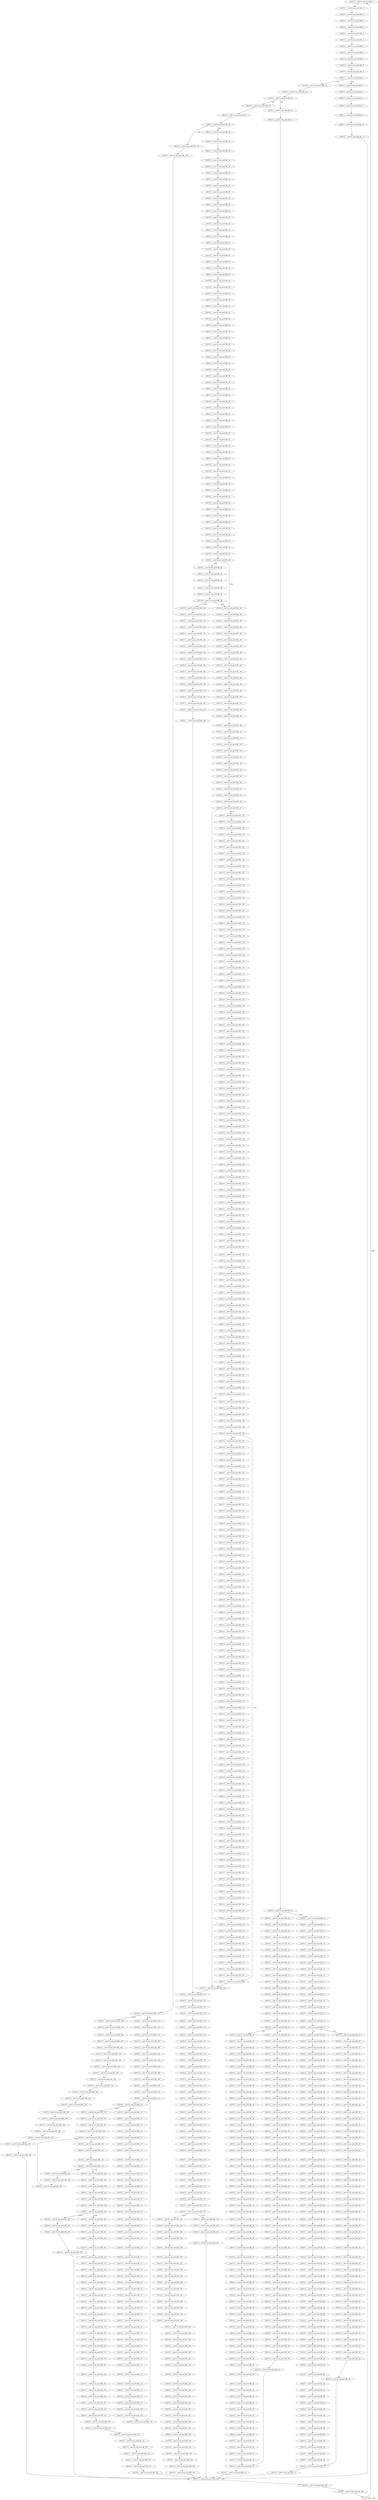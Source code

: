 digraph {
Node0x2e72c40[label="LEGUP_F___ieee754_rem_pio2f_BB__0"];
Node0x2e72aa0[label="LEGUP"];
Node0x2e72aa0 -> Node0x2e72c40[label="<null>"];
Node0x2e72aa0 -> Node0x2e72aa0[label="~<null>"];
Node0x2e72d10[label="LEGUP_F___ieee754_rem_pio2f_BB__0"];
Node0x2e72c40 -> Node0x2e72d10;
Node0x2e72de0[label="LEGUP_F___ieee754_rem_pio2f_BB__4"];
Node0x2e72d10 -> Node0x2e72de0;
Node0x2e72eb0[label="LEGUP_F___ieee754_rem_pio2f_BB__4"];
Node0x2e72de0 -> Node0x2e72eb0;
Node0x2e72f80[label="LEGUP_F___ieee754_rem_pio2f_BB__4"];
Node0x2e72eb0 -> Node0x2e72f80;
Node0x2e73050[label="LEGUP_F___ieee754_rem_pio2f_BB__4"];
Node0x2e72f80 -> Node0x2e73050;
Node0x2e73120[label="LEGUP_F___ieee754_rem_pio2f_BB__4"];
Node0x2e73050 -> Node0x2e73120;
Node0x2e731f0[label="LEGUP_F___ieee754_rem_pio2f_BB__4"];
Node0x2e73120 -> Node0x2e731f0;
Node0x2e732c0[label="LEGUP_F___ieee754_rem_pio2f_BB__4"];
Node0x2e731f0 -> Node0x2e732c0;
Node0x2e73390[label="LEGUP_F___ieee754_rem_pio2f_BB__9"];
Node0x2e732c0 -> Node0x2e73390;
Node0x2e73460[label="LEGUP_F___ieee754_rem_pio2f_BB__9"];
Node0x2e73390 -> Node0x2e73460;
Node0x2e73530[label="LEGUP_F___ieee754_rem_pio2f_BB__9"];
Node0x2e73460 -> Node0x2e73530;
Node0x2e73600[label="LEGUP_F___ieee754_rem_pio2f_BB__9"];
Node0x2e73530 -> Node0x2e73600;
Node0x2e736d0[label="LEGUP_F___ieee754_rem_pio2f_BB__13"];
Node0x2e73600 -> Node0x2e736d0[label="%12"];
Node0x2e73c80[label="LEGUP_F___ieee754_rem_pio2f_BB__18"];
Node0x2e73600 -> Node0x2e73c80[label="~%12"];
Node0x2e737a0[label="LEGUP_F___ieee754_rem_pio2f_BB__13"];
Node0x2e736d0 -> Node0x2e737a0;
Node0x2e73870[label="LEGUP_F___ieee754_rem_pio2f_BB__13"];
Node0x2e737a0 -> Node0x2e73870;
Node0x2e73940[label="LEGUP_F___ieee754_rem_pio2f_BB__13"];
Node0x2e73870 -> Node0x2e73940;
Node0x2e73a10[label="LEGUP_F___ieee754_rem_pio2f_BB__13"];
Node0x2e73940 -> Node0x2e73a10;
Node0x2e73ae0[label="LEGUP_F___ieee754_rem_pio2f_BB__13"];
Node0x2e73a10 -> Node0x2e73ae0;
Node0x2e73bb0[label="LEGUP_F___ieee754_rem_pio2f_BB__13"];
Node0x2e73ae0 -> Node0x2e73bb0;
Node0x2ea6950[label="LEGUP_F___ieee754_rem_pio2f_BB__264"];
Node0x2e73bb0 -> Node0x2ea6950;
Node0x2e73d50[label="LEGUP_F___ieee754_rem_pio2f_BB__18"];
Node0x2e73c80 -> Node0x2e73d50;
Node0x2e73e20[label="LEGUP_F___ieee754_rem_pio2f_BB__18"];
Node0x2e73d50 -> Node0x2e73e20;
Node0x2e73ef0[label="LEGUP_F___ieee754_rem_pio2f_BB__21"];
Node0x2e73e20 -> Node0x2e73ef0[label="%20"];
Node0x2e830e0[label="LEGUP_F___ieee754_rem_pio2f_BB__80"];
Node0x2e73e20 -> Node0x2e830e0[label="~%20"];
Node0x2e73fc0[label="LEGUP_F___ieee754_rem_pio2f_BB__21"];
Node0x2e73ef0 -> Node0x2e73fc0;
Node0x2e74090[label="LEGUP_F___ieee754_rem_pio2f_BB__21"];
Node0x2e73fc0 -> Node0x2e74090;
Node0x2e74160[label="LEGUP_F___ieee754_rem_pio2f_BB__24"];
Node0x2e74090 -> Node0x2e74160[label="%23"];
Node0x2e7afe0[label="LEGUP_F___ieee754_rem_pio2f_BB__52"];
Node0x2e74090 -> Node0x2e7afe0[label="~%23"];
Node0x2e74230[label="LEGUP_F___ieee754_rem_pio2f_BB__24"];
Node0x2e74160 -> Node0x2e74230;
Node0x2e74300[label="LEGUP_F___ieee754_rem_pio2f_BB__24"];
Node0x2e74230 -> Node0x2e74300;
Node0x2e743d0[label="LEGUP_F___ieee754_rem_pio2f_BB__24"];
Node0x2e74300 -> Node0x2e743d0;
Node0x2e744a0[label="LEGUP_F___ieee754_rem_pio2f_BB__24"];
Node0x2e743d0 -> Node0x2e744a0;
Node0x2e74570[label="LEGUP_F___ieee754_rem_pio2f_BB__24"];
Node0x2e744a0 -> Node0x2e74570;
Node0x2e74640[label="LEGUP_F___ieee754_rem_pio2f_BB__24"];
Node0x2e74570 -> Node0x2e74640;
Node0x2e74710[label="LEGUP_F___ieee754_rem_pio2f_BB__24"];
Node0x2e74640 -> Node0x2e74710;
Node0x2e747e0[label="LEGUP_F___ieee754_rem_pio2f_BB__24"];
Node0x2e74710 -> Node0x2e747e0;
Node0x2e748b0[label="LEGUP_F___ieee754_rem_pio2f_BB__24"];
Node0x2e747e0 -> Node0x2e748b0;
Node0x2e74980[label="LEGUP_F___ieee754_rem_pio2f_BB__24"];
Node0x2e748b0 -> Node0x2e74980;
Node0x2e74a50[label="LEGUP_F___ieee754_rem_pio2f_BB__24"];
Node0x2e74980 -> Node0x2e74a50;
Node0x2e74b20[label="LEGUP_F___ieee754_rem_pio2f_BB__24"];
Node0x2e74a50 -> Node0x2e74b20;
Node0x2e74bf0[label="LEGUP_F___ieee754_rem_pio2f_BB__24"];
Node0x2e74b20 -> Node0x2e74bf0;
Node0x2e74cc0[label="LEGUP_F___ieee754_rem_pio2f_BB__24"];
Node0x2e74bf0 -> Node0x2e74cc0;
Node0x2e74d90[label="LEGUP_F___ieee754_rem_pio2f_BB__24"];
Node0x2e74cc0 -> Node0x2e74d90;
Node0x2e74e60[label="LEGUP_F___ieee754_rem_pio2f_BB__24"];
Node0x2e74d90 -> Node0x2e74e60;
Node0x2e74f30[label="LEGUP_F___ieee754_rem_pio2f_BB__24"];
Node0x2e74e60 -> Node0x2e74f30;
Node0x2e77970[label="LEGUP_F___ieee754_rem_pio2f_BB__40"];
Node0x2e74f30 -> Node0x2e77970[label="%29"];
Node0x2e75000[label="LEGUP_F___ieee754_rem_pio2f_BB__30"];
Node0x2e74f30 -> Node0x2e75000[label="~%29"];
Node0x2e750d0[label="LEGUP_F___ieee754_rem_pio2f_BB__30"];
Node0x2e75000 -> Node0x2e750d0;
Node0x2e751a0[label="LEGUP_F___ieee754_rem_pio2f_BB__30"];
Node0x2e750d0 -> Node0x2e751a0;
Node0x2e75270[label="LEGUP_F___ieee754_rem_pio2f_BB__30"];
Node0x2e751a0 -> Node0x2e75270;
Node0x2e75340[label="LEGUP_F___ieee754_rem_pio2f_BB__30"];
Node0x2e75270 -> Node0x2e75340;
Node0x2e75410[label="LEGUP_F___ieee754_rem_pio2f_BB__30"];
Node0x2e75340 -> Node0x2e75410;
Node0x2e754e0[label="LEGUP_F___ieee754_rem_pio2f_BB__30"];
Node0x2e75410 -> Node0x2e754e0;
Node0x2e755b0[label="LEGUP_F___ieee754_rem_pio2f_BB__30"];
Node0x2e754e0 -> Node0x2e755b0;
Node0x2e75680[label="LEGUP_F___ieee754_rem_pio2f_BB__30"];
Node0x2e755b0 -> Node0x2e75680;
Node0x2e75750[label="LEGUP_F___ieee754_rem_pio2f_BB__30"];
Node0x2e75680 -> Node0x2e75750;
Node0x2e75820[label="LEGUP_F___ieee754_rem_pio2f_BB__30"];
Node0x2e75750 -> Node0x2e75820;
Node0x2e758f0[label="LEGUP_F___ieee754_rem_pio2f_BB__30"];
Node0x2e75820 -> Node0x2e758f0;
Node0x2e759c0[label="LEGUP_F___ieee754_rem_pio2f_BB__30"];
Node0x2e758f0 -> Node0x2e759c0;
Node0x2e75a90[label="LEGUP_F___ieee754_rem_pio2f_BB__30"];
Node0x2e759c0 -> Node0x2e75a90;
Node0x2e75b60[label="LEGUP_F___ieee754_rem_pio2f_BB__30"];
Node0x2e75a90 -> Node0x2e75b60;
Node0x2e75c30[label="LEGUP_F___ieee754_rem_pio2f_BB__30"];
Node0x2e75b60 -> Node0x2e75c30;
Node0x2e75d00[label="LEGUP_F___ieee754_rem_pio2f_BB__30"];
Node0x2e75c30 -> Node0x2e75d00;
Node0x2e75dd0[label="LEGUP_F___ieee754_rem_pio2f_BB__30"];
Node0x2e75d00 -> Node0x2e75dd0;
Node0x2e75ea0[label="LEGUP_F___ieee754_rem_pio2f_BB__30"];
Node0x2e75dd0 -> Node0x2e75ea0;
Node0x2e75f70[label="LEGUP_F___ieee754_rem_pio2f_BB__30"];
Node0x2e75ea0 -> Node0x2e75f70;
Node0x2e76040[label="LEGUP_F___ieee754_rem_pio2f_BB__30"];
Node0x2e75f70 -> Node0x2e76040;
Node0x2e76110[label="LEGUP_F___ieee754_rem_pio2f_BB__30"];
Node0x2e76040 -> Node0x2e76110;
Node0x2e761e0[label="LEGUP_F___ieee754_rem_pio2f_BB__30"];
Node0x2e76110 -> Node0x2e761e0;
Node0x2e762b0[label="LEGUP_F___ieee754_rem_pio2f_BB__30"];
Node0x2e761e0 -> Node0x2e762b0;
Node0x2e76380[label="LEGUP_F___ieee754_rem_pio2f_BB__30"];
Node0x2e762b0 -> Node0x2e76380;
Node0x2e76450[label="LEGUP_F___ieee754_rem_pio2f_BB__30"];
Node0x2e76380 -> Node0x2e76450;
Node0x2e76520[label="LEGUP_F___ieee754_rem_pio2f_BB__30"];
Node0x2e76450 -> Node0x2e76520;
Node0x2e765f0[label="LEGUP_F___ieee754_rem_pio2f_BB__30"];
Node0x2e76520 -> Node0x2e765f0;
Node0x2e766c0[label="LEGUP_F___ieee754_rem_pio2f_BB__30"];
Node0x2e765f0 -> Node0x2e766c0;
Node0x2e76790[label="LEGUP_F___ieee754_rem_pio2f_BB__30"];
Node0x2e766c0 -> Node0x2e76790;
Node0x2e76860[label="LEGUP_F___ieee754_rem_pio2f_BB__30"];
Node0x2e76790 -> Node0x2e76860;
Node0x2e76930[label="LEGUP_F___ieee754_rem_pio2f_BB__30"];
Node0x2e76860 -> Node0x2e76930;
Node0x2e76a00[label="LEGUP_F___ieee754_rem_pio2f_BB__30"];
Node0x2e76930 -> Node0x2e76a00;
Node0x2e76ad0[label="LEGUP_F___ieee754_rem_pio2f_BB__30"];
Node0x2e76a00 -> Node0x2e76ad0;
Node0x2e76ba0[label="LEGUP_F___ieee754_rem_pio2f_BB__30"];
Node0x2e76ad0 -> Node0x2e76ba0;
Node0x2e76c70[label="LEGUP_F___ieee754_rem_pio2f_BB__30"];
Node0x2e76ba0 -> Node0x2e76c70;
Node0x2e76d40[label="LEGUP_F___ieee754_rem_pio2f_BB__30"];
Node0x2e76c70 -> Node0x2e76d40;
Node0x2e76e10[label="LEGUP_F___ieee754_rem_pio2f_BB__30"];
Node0x2e76d40 -> Node0x2e76e10;
Node0x2e76ee0[label="LEGUP_F___ieee754_rem_pio2f_BB__30"];
Node0x2e76e10 -> Node0x2e76ee0;
Node0x2e76fb0[label="LEGUP_F___ieee754_rem_pio2f_BB__30"];
Node0x2e76ee0 -> Node0x2e76fb0;
Node0x2e77080[label="LEGUP_F___ieee754_rem_pio2f_BB__30"];
Node0x2e76fb0 -> Node0x2e77080;
Node0x2e77150[label="LEGUP_F___ieee754_rem_pio2f_BB__30"];
Node0x2e77080 -> Node0x2e77150;
Node0x2e77220[label="LEGUP_F___ieee754_rem_pio2f_BB__30"];
Node0x2e77150 -> Node0x2e77220;
Node0x2e772f0[label="LEGUP_F___ieee754_rem_pio2f_BB__30"];
Node0x2e77220 -> Node0x2e772f0;
Node0x2e773c0[label="LEGUP_F___ieee754_rem_pio2f_BB__30"];
Node0x2e772f0 -> Node0x2e773c0;
Node0x2e77490[label="LEGUP_F___ieee754_rem_pio2f_BB__30"];
Node0x2e773c0 -> Node0x2e77490;
Node0x2e77560[label="LEGUP_F___ieee754_rem_pio2f_BB__30"];
Node0x2e77490 -> Node0x2e77560;
Node0x2e77630[label="LEGUP_F___ieee754_rem_pio2f_BB__30"];
Node0x2e77560 -> Node0x2e77630;
Node0x2e77700[label="LEGUP_F___ieee754_rem_pio2f_BB__30"];
Node0x2e77630 -> Node0x2e77700;
Node0x2e777d0[label="LEGUP_F___ieee754_rem_pio2f_BB__30"];
Node0x2e77700 -> Node0x2e777d0;
Node0x2e778a0[label="LEGUP_F___ieee754_rem_pio2f_BB__30"];
Node0x2e777d0 -> Node0x2e778a0;
Node0x2e7ae40[label="LEGUP_F___ieee754_rem_pio2f_BB__51"];
Node0x2e778a0 -> Node0x2e7ae40;
Node0x2e77a40[label="LEGUP_F___ieee754_rem_pio2f_BB__40"];
Node0x2e77970 -> Node0x2e77a40;
Node0x2e77b10[label="LEGUP_F___ieee754_rem_pio2f_BB__40"];
Node0x2e77a40 -> Node0x2e77b10;
Node0x2e77be0[label="LEGUP_F___ieee754_rem_pio2f_BB__40"];
Node0x2e77b10 -> Node0x2e77be0;
Node0x2e77cb0[label="LEGUP_F___ieee754_rem_pio2f_BB__40"];
Node0x2e77be0 -> Node0x2e77cb0;
Node0x2e77d80[label="LEGUP_F___ieee754_rem_pio2f_BB__40"];
Node0x2e77cb0 -> Node0x2e77d80;
Node0x2e77e50[label="LEGUP_F___ieee754_rem_pio2f_BB__40"];
Node0x2e77d80 -> Node0x2e77e50;
Node0x2e77f20[label="LEGUP_F___ieee754_rem_pio2f_BB__40"];
Node0x2e77e50 -> Node0x2e77f20;
Node0x2e77ff0[label="LEGUP_F___ieee754_rem_pio2f_BB__40"];
Node0x2e77f20 -> Node0x2e77ff0;
Node0x2e780c0[label="LEGUP_F___ieee754_rem_pio2f_BB__40"];
Node0x2e77ff0 -> Node0x2e780c0;
Node0x2e78190[label="LEGUP_F___ieee754_rem_pio2f_BB__40"];
Node0x2e780c0 -> Node0x2e78190;
Node0x2e78260[label="LEGUP_F___ieee754_rem_pio2f_BB__40"];
Node0x2e78190 -> Node0x2e78260;
Node0x2e78330[label="LEGUP_F___ieee754_rem_pio2f_BB__40"];
Node0x2e78260 -> Node0x2e78330;
Node0x2e78400[label="LEGUP_F___ieee754_rem_pio2f_BB__40"];
Node0x2e78330 -> Node0x2e78400;
Node0x2e784d0[label="LEGUP_F___ieee754_rem_pio2f_BB__40"];
Node0x2e78400 -> Node0x2e784d0;
Node0x2e785a0[label="LEGUP_F___ieee754_rem_pio2f_BB__40"];
Node0x2e784d0 -> Node0x2e785a0;
Node0x2e78670[label="LEGUP_F___ieee754_rem_pio2f_BB__40"];
Node0x2e785a0 -> Node0x2e78670;
Node0x2e78740[label="LEGUP_F___ieee754_rem_pio2f_BB__40"];
Node0x2e78670 -> Node0x2e78740;
Node0x2e78810[label="LEGUP_F___ieee754_rem_pio2f_BB__40"];
Node0x2e78740 -> Node0x2e78810;
Node0x2e788e0[label="LEGUP_F___ieee754_rem_pio2f_BB__40"];
Node0x2e78810 -> Node0x2e788e0;
Node0x2e789b0[label="LEGUP_F___ieee754_rem_pio2f_BB__40"];
Node0x2e788e0 -> Node0x2e789b0;
Node0x2e78a80[label="LEGUP_F___ieee754_rem_pio2f_BB__40"];
Node0x2e789b0 -> Node0x2e78a80;
Node0x2e78b50[label="LEGUP_F___ieee754_rem_pio2f_BB__40"];
Node0x2e78a80 -> Node0x2e78b50;
Node0x2e78c20[label="LEGUP_F___ieee754_rem_pio2f_BB__40"];
Node0x2e78b50 -> Node0x2e78c20;
Node0x2e78cf0[label="LEGUP_F___ieee754_rem_pio2f_BB__40"];
Node0x2e78c20 -> Node0x2e78cf0;
Node0x2e78dc0[label="LEGUP_F___ieee754_rem_pio2f_BB__40"];
Node0x2e78cf0 -> Node0x2e78dc0;
Node0x2e78e90[label="LEGUP_F___ieee754_rem_pio2f_BB__40"];
Node0x2e78dc0 -> Node0x2e78e90;
Node0x2e78f60[label="LEGUP_F___ieee754_rem_pio2f_BB__40"];
Node0x2e78e90 -> Node0x2e78f60;
Node0x2e79030[label="LEGUP_F___ieee754_rem_pio2f_BB__40"];
Node0x2e78f60 -> Node0x2e79030;
Node0x2e79100[label="LEGUP_F___ieee754_rem_pio2f_BB__40"];
Node0x2e79030 -> Node0x2e79100;
Node0x2e791d0[label="LEGUP_F___ieee754_rem_pio2f_BB__40"];
Node0x2e79100 -> Node0x2e791d0;
Node0x2e792a0[label="LEGUP_F___ieee754_rem_pio2f_BB__40"];
Node0x2e791d0 -> Node0x2e792a0;
Node0x2e79370[label="LEGUP_F___ieee754_rem_pio2f_BB__40"];
Node0x2e792a0 -> Node0x2e79370;
Node0x2e79440[label="LEGUP_F___ieee754_rem_pio2f_BB__40"];
Node0x2e79370 -> Node0x2e79440;
Node0x2e79510[label="LEGUP_F___ieee754_rem_pio2f_BB__40"];
Node0x2e79440 -> Node0x2e79510;
Node0x2e795e0[label="LEGUP_F___ieee754_rem_pio2f_BB__40"];
Node0x2e79510 -> Node0x2e795e0;
Node0x2e796b0[label="LEGUP_F___ieee754_rem_pio2f_BB__40"];
Node0x2e795e0 -> Node0x2e796b0;
Node0x2e79780[label="LEGUP_F___ieee754_rem_pio2f_BB__40"];
Node0x2e796b0 -> Node0x2e79780;
Node0x2e79850[label="LEGUP_F___ieee754_rem_pio2f_BB__40"];
Node0x2e79780 -> Node0x2e79850;
Node0x2e79920[label="LEGUP_F___ieee754_rem_pio2f_BB__40"];
Node0x2e79850 -> Node0x2e79920;
Node0x2e799f0[label="LEGUP_F___ieee754_rem_pio2f_BB__40"];
Node0x2e79920 -> Node0x2e799f0;
Node0x2e79ac0[label="LEGUP_F___ieee754_rem_pio2f_BB__40"];
Node0x2e799f0 -> Node0x2e79ac0;
Node0x2e79b90[label="LEGUP_F___ieee754_rem_pio2f_BB__40"];
Node0x2e79ac0 -> Node0x2e79b90;
Node0x2e79c60[label="LEGUP_F___ieee754_rem_pio2f_BB__40"];
Node0x2e79b90 -> Node0x2e79c60;
Node0x2e79d30[label="LEGUP_F___ieee754_rem_pio2f_BB__40"];
Node0x2e79c60 -> Node0x2e79d30;
Node0x2e79e00[label="LEGUP_F___ieee754_rem_pio2f_BB__40"];
Node0x2e79d30 -> Node0x2e79e00;
Node0x2e79ed0[label="LEGUP_F___ieee754_rem_pio2f_BB__40"];
Node0x2e79e00 -> Node0x2e79ed0;
Node0x2e79fa0[label="LEGUP_F___ieee754_rem_pio2f_BB__40"];
Node0x2e79ed0 -> Node0x2e79fa0;
Node0x2e7a070[label="LEGUP_F___ieee754_rem_pio2f_BB__40"];
Node0x2e79fa0 -> Node0x2e7a070;
Node0x2e7a140[label="LEGUP_F___ieee754_rem_pio2f_BB__40"];
Node0x2e7a070 -> Node0x2e7a140;
Node0x2e7a210[label="LEGUP_F___ieee754_rem_pio2f_BB__40"];
Node0x2e7a140 -> Node0x2e7a210;
Node0x2e7a2e0[label="LEGUP_F___ieee754_rem_pio2f_BB__40"];
Node0x2e7a210 -> Node0x2e7a2e0;
Node0x2e7a3b0[label="LEGUP_F___ieee754_rem_pio2f_BB__40"];
Node0x2e7a2e0 -> Node0x2e7a3b0;
Node0x2e7a480[label="LEGUP_F___ieee754_rem_pio2f_BB__40"];
Node0x2e7a3b0 -> Node0x2e7a480;
Node0x2e7a550[label="LEGUP_F___ieee754_rem_pio2f_BB__40"];
Node0x2e7a480 -> Node0x2e7a550;
Node0x2e7a620[label="LEGUP_F___ieee754_rem_pio2f_BB__40"];
Node0x2e7a550 -> Node0x2e7a620;
Node0x2e7a6f0[label="LEGUP_F___ieee754_rem_pio2f_BB__40"];
Node0x2e7a620 -> Node0x2e7a6f0;
Node0x2e7a7c0[label="LEGUP_F___ieee754_rem_pio2f_BB__40"];
Node0x2e7a6f0 -> Node0x2e7a7c0;
Node0x2e7a890[label="LEGUP_F___ieee754_rem_pio2f_BB__40"];
Node0x2e7a7c0 -> Node0x2e7a890;
Node0x2e7a960[label="LEGUP_F___ieee754_rem_pio2f_BB__40"];
Node0x2e7a890 -> Node0x2e7a960;
Node0x2e7aa30[label="LEGUP_F___ieee754_rem_pio2f_BB__40"];
Node0x2e7a960 -> Node0x2e7aa30;
Node0x2e7ab00[label="LEGUP_F___ieee754_rem_pio2f_BB__40"];
Node0x2e7aa30 -> Node0x2e7ab00;
Node0x2e7abd0[label="LEGUP_F___ieee754_rem_pio2f_BB__40"];
Node0x2e7ab00 -> Node0x2e7abd0;
Node0x2e7aca0[label="LEGUP_F___ieee754_rem_pio2f_BB__40"];
Node0x2e7abd0 -> Node0x2e7aca0;
Node0x2e7ad70[label="LEGUP_F___ieee754_rem_pio2f_BB__40"];
Node0x2e7aca0 -> Node0x2e7ad70;
Node0x2e7ad70 -> Node0x2e7ae40;
Node0x2e7af10[label="LEGUP_F___ieee754_rem_pio2f_BB__51"];
Node0x2e7ae40 -> Node0x2e7af10;
Node0x2e7af10 -> Node0x2ea6950;
Node0x2e7b0b0[label="LEGUP_F___ieee754_rem_pio2f_BB__52"];
Node0x2e7afe0 -> Node0x2e7b0b0;
Node0x2e7b180[label="LEGUP_F___ieee754_rem_pio2f_BB__52"];
Node0x2e7b0b0 -> Node0x2e7b180;
Node0x2e7b250[label="LEGUP_F___ieee754_rem_pio2f_BB__52"];
Node0x2e7b180 -> Node0x2e7b250;
Node0x2e7b320[label="LEGUP_F___ieee754_rem_pio2f_BB__52"];
Node0x2e7b250 -> Node0x2e7b320;
Node0x2e7b3f0[label="LEGUP_F___ieee754_rem_pio2f_BB__52"];
Node0x2e7b320 -> Node0x2e7b3f0;
Node0x2e7b4c0[label="LEGUP_F___ieee754_rem_pio2f_BB__52"];
Node0x2e7b3f0 -> Node0x2e7b4c0;
Node0x2e7b590[label="LEGUP_F___ieee754_rem_pio2f_BB__52"];
Node0x2e7b4c0 -> Node0x2e7b590;
Node0x2e7b660[label="LEGUP_F___ieee754_rem_pio2f_BB__52"];
Node0x2e7b590 -> Node0x2e7b660;
Node0x2e7b730[label="LEGUP_F___ieee754_rem_pio2f_BB__52"];
Node0x2e7b660 -> Node0x2e7b730;
Node0x2e7b800[label="LEGUP_F___ieee754_rem_pio2f_BB__52"];
Node0x2e7b730 -> Node0x2e7b800;
Node0x2e7b8d0[label="LEGUP_F___ieee754_rem_pio2f_BB__52"];
Node0x2e7b800 -> Node0x2e7b8d0;
Node0x2e7b9a0[label="LEGUP_F___ieee754_rem_pio2f_BB__52"];
Node0x2e7b8d0 -> Node0x2e7b9a0;
Node0x2e7ba70[label="LEGUP_F___ieee754_rem_pio2f_BB__52"];
Node0x2e7b9a0 -> Node0x2e7ba70;
Node0x2e7bb40[label="LEGUP_F___ieee754_rem_pio2f_BB__52"];
Node0x2e7ba70 -> Node0x2e7bb40;
Node0x2e7bc10[label="LEGUP_F___ieee754_rem_pio2f_BB__52"];
Node0x2e7bb40 -> Node0x2e7bc10;
Node0x2e7bce0[label="LEGUP_F___ieee754_rem_pio2f_BB__52"];
Node0x2e7bc10 -> Node0x2e7bce0;
Node0x2e7bdb0[label="LEGUP_F___ieee754_rem_pio2f_BB__52"];
Node0x2e7bce0 -> Node0x2e7bdb0;
Node0x2e7e9b0[label="LEGUP_F___ieee754_rem_pio2f_BB__68"];
Node0x2e7bdb0 -> Node0x2e7e9b0[label="%57"];
Node0x2e7be80[label="LEGUP_F___ieee754_rem_pio2f_BB__58"];
Node0x2e7bdb0 -> Node0x2e7be80[label="~%57"];
Node0x2e7bf50[label="LEGUP_F___ieee754_rem_pio2f_BB__58"];
Node0x2e7be80 -> Node0x2e7bf50;
Node0x2e7c020[label="LEGUP_F___ieee754_rem_pio2f_BB__58"];
Node0x2e7bf50 -> Node0x2e7c020;
Node0x2e7c0f0[label="LEGUP_F___ieee754_rem_pio2f_BB__58"];
Node0x2e7c020 -> Node0x2e7c0f0;
Node0x2e7c1c0[label="LEGUP_F___ieee754_rem_pio2f_BB__58"];
Node0x2e7c0f0 -> Node0x2e7c1c0;
Node0x2e7c290[label="LEGUP_F___ieee754_rem_pio2f_BB__58"];
Node0x2e7c1c0 -> Node0x2e7c290;
Node0x2e7c360[label="LEGUP_F___ieee754_rem_pio2f_BB__58"];
Node0x2e7c290 -> Node0x2e7c360;
Node0x2e7c430[label="LEGUP_F___ieee754_rem_pio2f_BB__58"];
Node0x2e7c360 -> Node0x2e7c430;
Node0x2e7c500[label="LEGUP_F___ieee754_rem_pio2f_BB__58"];
Node0x2e7c430 -> Node0x2e7c500;
Node0x2e7c5d0[label="LEGUP_F___ieee754_rem_pio2f_BB__58"];
Node0x2e7c500 -> Node0x2e7c5d0;
Node0x2e7c6a0[label="LEGUP_F___ieee754_rem_pio2f_BB__58"];
Node0x2e7c5d0 -> Node0x2e7c6a0;
Node0x2e7c770[label="LEGUP_F___ieee754_rem_pio2f_BB__58"];
Node0x2e7c6a0 -> Node0x2e7c770;
Node0x2e7c840[label="LEGUP_F___ieee754_rem_pio2f_BB__58"];
Node0x2e7c770 -> Node0x2e7c840;
Node0x2e7c910[label="LEGUP_F___ieee754_rem_pio2f_BB__58"];
Node0x2e7c840 -> Node0x2e7c910;
Node0x2e7c9e0[label="LEGUP_F___ieee754_rem_pio2f_BB__58"];
Node0x2e7c910 -> Node0x2e7c9e0;
Node0x2e7cab0[label="LEGUP_F___ieee754_rem_pio2f_BB__58"];
Node0x2e7c9e0 -> Node0x2e7cab0;
Node0x2e7cb80[label="LEGUP_F___ieee754_rem_pio2f_BB__58"];
Node0x2e7cab0 -> Node0x2e7cb80;
Node0x2e7cc50[label="LEGUP_F___ieee754_rem_pio2f_BB__58"];
Node0x2e7cb80 -> Node0x2e7cc50;
Node0x2e7cd20[label="LEGUP_F___ieee754_rem_pio2f_BB__58"];
Node0x2e7cc50 -> Node0x2e7cd20;
Node0x2e7cdf0[label="LEGUP_F___ieee754_rem_pio2f_BB__58"];
Node0x2e7cd20 -> Node0x2e7cdf0;
Node0x2e7cec0[label="LEGUP_F___ieee754_rem_pio2f_BB__58"];
Node0x2e7cdf0 -> Node0x2e7cec0;
Node0x2e7cf90[label="LEGUP_F___ieee754_rem_pio2f_BB__58"];
Node0x2e7cec0 -> Node0x2e7cf90;
Node0x2e7d060[label="LEGUP_F___ieee754_rem_pio2f_BB__58"];
Node0x2e7cf90 -> Node0x2e7d060;
Node0x2e7d130[label="LEGUP_F___ieee754_rem_pio2f_BB__58"];
Node0x2e7d060 -> Node0x2e7d130;
Node0x2e7d200[label="LEGUP_F___ieee754_rem_pio2f_BB__58"];
Node0x2e7d130 -> Node0x2e7d200;
Node0x2e7d2d0[label="LEGUP_F___ieee754_rem_pio2f_BB__58"];
Node0x2e7d200 -> Node0x2e7d2d0;
Node0x2e7d3a0[label="LEGUP_F___ieee754_rem_pio2f_BB__58"];
Node0x2e7d2d0 -> Node0x2e7d3a0;
Node0x2e7d470[label="LEGUP_F___ieee754_rem_pio2f_BB__58"];
Node0x2e7d3a0 -> Node0x2e7d470;
Node0x2e7d540[label="LEGUP_F___ieee754_rem_pio2f_BB__58"];
Node0x2e7d470 -> Node0x2e7d540;
Node0x2e7d610[label="LEGUP_F___ieee754_rem_pio2f_BB__58"];
Node0x2e7d540 -> Node0x2e7d610;
Node0x2e7d6e0[label="LEGUP_F___ieee754_rem_pio2f_BB__58"];
Node0x2e7d610 -> Node0x2e7d6e0;
Node0x2e7d7b0[label="LEGUP_F___ieee754_rem_pio2f_BB__58"];
Node0x2e7d6e0 -> Node0x2e7d7b0;
Node0x2e7d880[label="LEGUP_F___ieee754_rem_pio2f_BB__58"];
Node0x2e7d7b0 -> Node0x2e7d880;
Node0x2e7d950[label="LEGUP_F___ieee754_rem_pio2f_BB__58"];
Node0x2e7d880 -> Node0x2e7d950;
Node0x2e7da20[label="LEGUP_F___ieee754_rem_pio2f_BB__58"];
Node0x2e7d950 -> Node0x2e7da20;
Node0x2e7daf0[label="LEGUP_F___ieee754_rem_pio2f_BB__58"];
Node0x2e7da20 -> Node0x2e7daf0;
Node0x2e7dbc0[label="LEGUP_F___ieee754_rem_pio2f_BB__58"];
Node0x2e7daf0 -> Node0x2e7dbc0;
Node0x2e7dc90[label="LEGUP_F___ieee754_rem_pio2f_BB__58"];
Node0x2e7dbc0 -> Node0x2e7dc90;
Node0x2e7dd60[label="LEGUP_F___ieee754_rem_pio2f_BB__58"];
Node0x2e7dc90 -> Node0x2e7dd60;
Node0x2e7de30[label="LEGUP_F___ieee754_rem_pio2f_BB__58"];
Node0x2e7dd60 -> Node0x2e7de30;
Node0x2e7df00[label="LEGUP_F___ieee754_rem_pio2f_BB__58"];
Node0x2e7de30 -> Node0x2e7df00;
Node0x2e7dfd0[label="LEGUP_F___ieee754_rem_pio2f_BB__58"];
Node0x2e7df00 -> Node0x2e7dfd0;
Node0x2e7e0a0[label="LEGUP_F___ieee754_rem_pio2f_BB__58"];
Node0x2e7dfd0 -> Node0x2e7e0a0;
Node0x2e7e170[label="LEGUP_F___ieee754_rem_pio2f_BB__58"];
Node0x2e7e0a0 -> Node0x2e7e170;
Node0x2e7e240[label="LEGUP_F___ieee754_rem_pio2f_BB__58"];
Node0x2e7e170 -> Node0x2e7e240;
Node0x2e7e350[label="LEGUP_F___ieee754_rem_pio2f_BB__58"];
Node0x2e7e240 -> Node0x2e7e350;
Node0x2e7e460[label="LEGUP_F___ieee754_rem_pio2f_BB__58"];
Node0x2e7e350 -> Node0x2e7e460;
Node0x2e7e570[label="LEGUP_F___ieee754_rem_pio2f_BB__58"];
Node0x2e7e460 -> Node0x2e7e570;
Node0x2e7e680[label="LEGUP_F___ieee754_rem_pio2f_BB__58"];
Node0x2e7e570 -> Node0x2e7e680;
Node0x2e7e790[label="LEGUP_F___ieee754_rem_pio2f_BB__58"];
Node0x2e7e680 -> Node0x2e7e790;
Node0x2e7e8a0[label="LEGUP_F___ieee754_rem_pio2f_BB__58"];
Node0x2e7e790 -> Node0x2e7e8a0;
Node0x2e82ec0[label="LEGUP_F___ieee754_rem_pio2f_BB__79"];
Node0x2e7e8a0 -> Node0x2e82ec0;
Node0x2e7eac0[label="LEGUP_F___ieee754_rem_pio2f_BB__68"];
Node0x2e7e9b0 -> Node0x2e7eac0;
Node0x2e7ebd0[label="LEGUP_F___ieee754_rem_pio2f_BB__68"];
Node0x2e7eac0 -> Node0x2e7ebd0;
Node0x2e7ece0[label="LEGUP_F___ieee754_rem_pio2f_BB__68"];
Node0x2e7ebd0 -> Node0x2e7ece0;
Node0x2e7edf0[label="LEGUP_F___ieee754_rem_pio2f_BB__68"];
Node0x2e7ece0 -> Node0x2e7edf0;
Node0x2e7ef00[label="LEGUP_F___ieee754_rem_pio2f_BB__68"];
Node0x2e7edf0 -> Node0x2e7ef00;
Node0x2e7f010[label="LEGUP_F___ieee754_rem_pio2f_BB__68"];
Node0x2e7ef00 -> Node0x2e7f010;
Node0x2e7f120[label="LEGUP_F___ieee754_rem_pio2f_BB__68"];
Node0x2e7f010 -> Node0x2e7f120;
Node0x2e7f230[label="LEGUP_F___ieee754_rem_pio2f_BB__68"];
Node0x2e7f120 -> Node0x2e7f230;
Node0x2e7f340[label="LEGUP_F___ieee754_rem_pio2f_BB__68"];
Node0x2e7f230 -> Node0x2e7f340;
Node0x2e7f450[label="LEGUP_F___ieee754_rem_pio2f_BB__68"];
Node0x2e7f340 -> Node0x2e7f450;
Node0x2e7f560[label="LEGUP_F___ieee754_rem_pio2f_BB__68"];
Node0x2e7f450 -> Node0x2e7f560;
Node0x2e7f670[label="LEGUP_F___ieee754_rem_pio2f_BB__68"];
Node0x2e7f560 -> Node0x2e7f670;
Node0x2e7f780[label="LEGUP_F___ieee754_rem_pio2f_BB__68"];
Node0x2e7f670 -> Node0x2e7f780;
Node0x2e7f890[label="LEGUP_F___ieee754_rem_pio2f_BB__68"];
Node0x2e7f780 -> Node0x2e7f890;
Node0x2e7f9a0[label="LEGUP_F___ieee754_rem_pio2f_BB__68"];
Node0x2e7f890 -> Node0x2e7f9a0;
Node0x2e7fab0[label="LEGUP_F___ieee754_rem_pio2f_BB__68"];
Node0x2e7f9a0 -> Node0x2e7fab0;
Node0x2e7fbc0[label="LEGUP_F___ieee754_rem_pio2f_BB__68"];
Node0x2e7fab0 -> Node0x2e7fbc0;
Node0x2e7fcd0[label="LEGUP_F___ieee754_rem_pio2f_BB__68"];
Node0x2e7fbc0 -> Node0x2e7fcd0;
Node0x2e7fde0[label="LEGUP_F___ieee754_rem_pio2f_BB__68"];
Node0x2e7fcd0 -> Node0x2e7fde0;
Node0x2e7fef0[label="LEGUP_F___ieee754_rem_pio2f_BB__68"];
Node0x2e7fde0 -> Node0x2e7fef0;
Node0x2e80000[label="LEGUP_F___ieee754_rem_pio2f_BB__68"];
Node0x2e7fef0 -> Node0x2e80000;
Node0x2e80110[label="LEGUP_F___ieee754_rem_pio2f_BB__68"];
Node0x2e80000 -> Node0x2e80110;
Node0x2e80220[label="LEGUP_F___ieee754_rem_pio2f_BB__68"];
Node0x2e80110 -> Node0x2e80220;
Node0x2e80330[label="LEGUP_F___ieee754_rem_pio2f_BB__68"];
Node0x2e80220 -> Node0x2e80330;
Node0x2e80440[label="LEGUP_F___ieee754_rem_pio2f_BB__68"];
Node0x2e80330 -> Node0x2e80440;
Node0x2e80550[label="LEGUP_F___ieee754_rem_pio2f_BB__68"];
Node0x2e80440 -> Node0x2e80550;
Node0x2e80660[label="LEGUP_F___ieee754_rem_pio2f_BB__68"];
Node0x2e80550 -> Node0x2e80660;
Node0x2e80770[label="LEGUP_F___ieee754_rem_pio2f_BB__68"];
Node0x2e80660 -> Node0x2e80770;
Node0x2e80880[label="LEGUP_F___ieee754_rem_pio2f_BB__68"];
Node0x2e80770 -> Node0x2e80880;
Node0x2e80990[label="LEGUP_F___ieee754_rem_pio2f_BB__68"];
Node0x2e80880 -> Node0x2e80990;
Node0x2e80aa0[label="LEGUP_F___ieee754_rem_pio2f_BB__68"];
Node0x2e80990 -> Node0x2e80aa0;
Node0x2e80bb0[label="LEGUP_F___ieee754_rem_pio2f_BB__68"];
Node0x2e80aa0 -> Node0x2e80bb0;
Node0x2e80cc0[label="LEGUP_F___ieee754_rem_pio2f_BB__68"];
Node0x2e80bb0 -> Node0x2e80cc0;
Node0x2e80dd0[label="LEGUP_F___ieee754_rem_pio2f_BB__68"];
Node0x2e80cc0 -> Node0x2e80dd0;
Node0x2e80ee0[label="LEGUP_F___ieee754_rem_pio2f_BB__68"];
Node0x2e80dd0 -> Node0x2e80ee0;
Node0x2e80ff0[label="LEGUP_F___ieee754_rem_pio2f_BB__68"];
Node0x2e80ee0 -> Node0x2e80ff0;
Node0x2e81100[label="LEGUP_F___ieee754_rem_pio2f_BB__68"];
Node0x2e80ff0 -> Node0x2e81100;
Node0x2e81210[label="LEGUP_F___ieee754_rem_pio2f_BB__68"];
Node0x2e81100 -> Node0x2e81210;
Node0x2e81320[label="LEGUP_F___ieee754_rem_pio2f_BB__68"];
Node0x2e81210 -> Node0x2e81320;
Node0x2e81430[label="LEGUP_F___ieee754_rem_pio2f_BB__68"];
Node0x2e81320 -> Node0x2e81430;
Node0x2e81540[label="LEGUP_F___ieee754_rem_pio2f_BB__68"];
Node0x2e81430 -> Node0x2e81540;
Node0x2e81650[label="LEGUP_F___ieee754_rem_pio2f_BB__68"];
Node0x2e81540 -> Node0x2e81650;
Node0x2e81760[label="LEGUP_F___ieee754_rem_pio2f_BB__68"];
Node0x2e81650 -> Node0x2e81760;
Node0x2e81870[label="LEGUP_F___ieee754_rem_pio2f_BB__68"];
Node0x2e81760 -> Node0x2e81870;
Node0x2e81980[label="LEGUP_F___ieee754_rem_pio2f_BB__68"];
Node0x2e81870 -> Node0x2e81980;
Node0x2e81a90[label="LEGUP_F___ieee754_rem_pio2f_BB__68"];
Node0x2e81980 -> Node0x2e81a90;
Node0x2e81ba0[label="LEGUP_F___ieee754_rem_pio2f_BB__68"];
Node0x2e81a90 -> Node0x2e81ba0;
Node0x2e81cb0[label="LEGUP_F___ieee754_rem_pio2f_BB__68"];
Node0x2e81ba0 -> Node0x2e81cb0;
Node0x2e81dc0[label="LEGUP_F___ieee754_rem_pio2f_BB__68"];
Node0x2e81cb0 -> Node0x2e81dc0;
Node0x2e81ed0[label="LEGUP_F___ieee754_rem_pio2f_BB__68"];
Node0x2e81dc0 -> Node0x2e81ed0;
Node0x2e81fe0[label="LEGUP_F___ieee754_rem_pio2f_BB__68"];
Node0x2e81ed0 -> Node0x2e81fe0;
Node0x2e820f0[label="LEGUP_F___ieee754_rem_pio2f_BB__68"];
Node0x2e81fe0 -> Node0x2e820f0;
Node0x2e82200[label="LEGUP_F___ieee754_rem_pio2f_BB__68"];
Node0x2e820f0 -> Node0x2e82200;
Node0x2e82310[label="LEGUP_F___ieee754_rem_pio2f_BB__68"];
Node0x2e82200 -> Node0x2e82310;
Node0x2e82420[label="LEGUP_F___ieee754_rem_pio2f_BB__68"];
Node0x2e82310 -> Node0x2e82420;
Node0x2e82530[label="LEGUP_F___ieee754_rem_pio2f_BB__68"];
Node0x2e82420 -> Node0x2e82530;
Node0x2e82640[label="LEGUP_F___ieee754_rem_pio2f_BB__68"];
Node0x2e82530 -> Node0x2e82640;
Node0x2e82750[label="LEGUP_F___ieee754_rem_pio2f_BB__68"];
Node0x2e82640 -> Node0x2e82750;
Node0x2e82860[label="LEGUP_F___ieee754_rem_pio2f_BB__68"];
Node0x2e82750 -> Node0x2e82860;
Node0x2e82970[label="LEGUP_F___ieee754_rem_pio2f_BB__68"];
Node0x2e82860 -> Node0x2e82970;
Node0x2e82a80[label="LEGUP_F___ieee754_rem_pio2f_BB__68"];
Node0x2e82970 -> Node0x2e82a80;
Node0x2e82b90[label="LEGUP_F___ieee754_rem_pio2f_BB__68"];
Node0x2e82a80 -> Node0x2e82b90;
Node0x2e82ca0[label="LEGUP_F___ieee754_rem_pio2f_BB__68"];
Node0x2e82b90 -> Node0x2e82ca0;
Node0x2e82db0[label="LEGUP_F___ieee754_rem_pio2f_BB__68"];
Node0x2e82ca0 -> Node0x2e82db0;
Node0x2e82db0 -> Node0x2e82ec0;
Node0x2e82fd0[label="LEGUP_F___ieee754_rem_pio2f_BB__79"];
Node0x2e82ec0 -> Node0x2e82fd0;
Node0x2e82fd0 -> Node0x2ea6950;
Node0x2e831f0[label="LEGUP_F___ieee754_rem_pio2f_BB__80"];
Node0x2e830e0 -> Node0x2e831f0;
Node0x2e83300[label="LEGUP_F___ieee754_rem_pio2f_BB__80"];
Node0x2e831f0 -> Node0x2e83300;
Node0x2e83410[label="LEGUP_F___ieee754_rem_pio2f_BB__83"];
Node0x2e83300 -> Node0x2e83410[label="%82"];
Node0x2e9cd20[label="LEGUP_F___ieee754_rem_pio2f_BB__193"];
Node0x2e83300 -> Node0x2e9cd20[label="~%82"];
Node0x2e83520[label="LEGUP_F___ieee754_rem_pio2f_BB__83"];
Node0x2e83410 -> Node0x2e83520;
Node0x2e83630[label="LEGUP_F___ieee754_rem_pio2f_BB__83"];
Node0x2e83520 -> Node0x2e83630;
Node0x2e83740[label="LEGUP_F___ieee754_rem_pio2f_BB__83"];
Node0x2e83630 -> Node0x2e83740;
Node0x2e83850[label="LEGUP_F___ieee754_rem_pio2f_BB__83"];
Node0x2e83740 -> Node0x2e83850;
Node0x2e83960[label="LEGUP_F___ieee754_rem_pio2f_BB__83"];
Node0x2e83850 -> Node0x2e83960;
Node0x2e83a70[label="LEGUP_F___ieee754_rem_pio2f_BB__83"];
Node0x2e83960 -> Node0x2e83a70;
Node0x2e83b80[label="LEGUP_F___ieee754_rem_pio2f_BB__83"];
Node0x2e83a70 -> Node0x2e83b80;
Node0x2e83c90[label="LEGUP_F___ieee754_rem_pio2f_BB__83"];
Node0x2e83b80 -> Node0x2e83c90;
Node0x2e83da0[label="LEGUP_F___ieee754_rem_pio2f_BB__83"];
Node0x2e83c90 -> Node0x2e83da0;
Node0x2e83eb0[label="LEGUP_F___ieee754_rem_pio2f_BB__83"];
Node0x2e83da0 -> Node0x2e83eb0;
Node0x2e83fc0[label="LEGUP_F___ieee754_rem_pio2f_BB__83"];
Node0x2e83eb0 -> Node0x2e83fc0;
Node0x2e840d0[label="LEGUP_F___ieee754_rem_pio2f_BB__83"];
Node0x2e83fc0 -> Node0x2e840d0;
Node0x2e841e0[label="LEGUP_F___ieee754_rem_pio2f_BB__83"];
Node0x2e840d0 -> Node0x2e841e0;
Node0x2e842f0[label="LEGUP_F___ieee754_rem_pio2f_BB__83"];
Node0x2e841e0 -> Node0x2e842f0;
Node0x2e84400[label="LEGUP_F___ieee754_rem_pio2f_BB__83"];
Node0x2e842f0 -> Node0x2e84400;
Node0x2e84510[label="LEGUP_F___ieee754_rem_pio2f_BB__83"];
Node0x2e84400 -> Node0x2e84510;
Node0x2e84620[label="LEGUP_F___ieee754_rem_pio2f_BB__83"];
Node0x2e84510 -> Node0x2e84620;
Node0x2e84730[label="LEGUP_F___ieee754_rem_pio2f_BB__83"];
Node0x2e84620 -> Node0x2e84730;
Node0x2e84840[label="LEGUP_F___ieee754_rem_pio2f_BB__83"];
Node0x2e84730 -> Node0x2e84840;
Node0x2e84950[label="LEGUP_F___ieee754_rem_pio2f_BB__83"];
Node0x2e84840 -> Node0x2e84950;
Node0x2e84a60[label="LEGUP_F___ieee754_rem_pio2f_BB__83"];
Node0x2e84950 -> Node0x2e84a60;
Node0x2e84b70[label="LEGUP_F___ieee754_rem_pio2f_BB__83"];
Node0x2e84a60 -> Node0x2e84b70;
Node0x2e84c80[label="LEGUP_F___ieee754_rem_pio2f_BB__83"];
Node0x2e84b70 -> Node0x2e84c80;
Node0x2e84d90[label="LEGUP_F___ieee754_rem_pio2f_BB__83"];
Node0x2e84c80 -> Node0x2e84d90;
Node0x2e84ea0[label="LEGUP_F___ieee754_rem_pio2f_BB__83"];
Node0x2e84d90 -> Node0x2e84ea0;
Node0x2e84fb0[label="LEGUP_F___ieee754_rem_pio2f_BB__83"];
Node0x2e84ea0 -> Node0x2e84fb0;
Node0x2e850c0[label="LEGUP_F___ieee754_rem_pio2f_BB__83"];
Node0x2e84fb0 -> Node0x2e850c0;
Node0x2e851d0[label="LEGUP_F___ieee754_rem_pio2f_BB__83"];
Node0x2e850c0 -> Node0x2e851d0;
Node0x2e852e0[label="LEGUP_F___ieee754_rem_pio2f_BB__83"];
Node0x2e851d0 -> Node0x2e852e0;
Node0x2e853f0[label="LEGUP_F___ieee754_rem_pio2f_BB__83"];
Node0x2e852e0 -> Node0x2e853f0;
Node0x2e85500[label="LEGUP_F___ieee754_rem_pio2f_BB__83"];
Node0x2e853f0 -> Node0x2e85500;
Node0x2e85610[label="LEGUP_F___ieee754_rem_pio2f_BB__83"];
Node0x2e85500 -> Node0x2e85610;
Node0x2e85720[label="LEGUP_F___ieee754_rem_pio2f_BB__83"];
Node0x2e85610 -> Node0x2e85720;
Node0x2e85830[label="LEGUP_F___ieee754_rem_pio2f_BB__83"];
Node0x2e85720 -> Node0x2e85830;
Node0x2e85940[label="LEGUP_F___ieee754_rem_pio2f_BB__83"];
Node0x2e85830 -> Node0x2e85940;
Node0x2e85a50[label="LEGUP_F___ieee754_rem_pio2f_BB__83"];
Node0x2e85940 -> Node0x2e85a50;
Node0x2e85b60[label="LEGUP_F___ieee754_rem_pio2f_BB__83"];
Node0x2e85a50 -> Node0x2e85b60;
Node0x2e85c70[label="LEGUP_F___ieee754_rem_pio2f_BB__83"];
Node0x2e85b60 -> Node0x2e85c70;
Node0x2e85d80[label="LEGUP_F___ieee754_rem_pio2f_BB__83"];
Node0x2e85c70 -> Node0x2e85d80;
Node0x2e85e90[label="LEGUP_F___ieee754_rem_pio2f_BB__83"];
Node0x2e85d80 -> Node0x2e85e90;
Node0x2e85fa0[label="LEGUP_F___ieee754_rem_pio2f_BB__83"];
Node0x2e85e90 -> Node0x2e85fa0;
Node0x2e860b0[label="LEGUP_F___ieee754_rem_pio2f_BB__83"];
Node0x2e85fa0 -> Node0x2e860b0;
Node0x2e861c0[label="LEGUP_F___ieee754_rem_pio2f_BB__83"];
Node0x2e860b0 -> Node0x2e861c0;
Node0x2e862d0[label="LEGUP_F___ieee754_rem_pio2f_BB__83"];
Node0x2e861c0 -> Node0x2e862d0;
Node0x2e863e0[label="LEGUP_F___ieee754_rem_pio2f_BB__83"];
Node0x2e862d0 -> Node0x2e863e0;
Node0x2e864f0[label="LEGUP_F___ieee754_rem_pio2f_BB__83"];
Node0x2e863e0 -> Node0x2e864f0;
Node0x2e86600[label="LEGUP_F___ieee754_rem_pio2f_BB__83"];
Node0x2e864f0 -> Node0x2e86600;
Node0x2e86710[label="LEGUP_F___ieee754_rem_pio2f_BB__83"];
Node0x2e86600 -> Node0x2e86710;
Node0x2e86820[label="LEGUP_F___ieee754_rem_pio2f_BB__83"];
Node0x2e86710 -> Node0x2e86820;
Node0x2e86930[label="LEGUP_F___ieee754_rem_pio2f_BB__83"];
Node0x2e86820 -> Node0x2e86930;
Node0x2e86a40[label="LEGUP_F___ieee754_rem_pio2f_BB__83"];
Node0x2e86930 -> Node0x2e86a40;
Node0x2e86b50[label="LEGUP_F___ieee754_rem_pio2f_BB__83"];
Node0x2e86a40 -> Node0x2e86b50;
Node0x2e86c60[label="LEGUP_F___ieee754_rem_pio2f_BB__83"];
Node0x2e86b50 -> Node0x2e86c60;
Node0x2e86d70[label="LEGUP_F___ieee754_rem_pio2f_BB__83"];
Node0x2e86c60 -> Node0x2e86d70;
Node0x2e86e80[label="LEGUP_F___ieee754_rem_pio2f_BB__83"];
Node0x2e86d70 -> Node0x2e86e80;
Node0x2e86f90[label="LEGUP_F___ieee754_rem_pio2f_BB__83"];
Node0x2e86e80 -> Node0x2e86f90;
Node0x2e870a0[label="LEGUP_F___ieee754_rem_pio2f_BB__83"];
Node0x2e86f90 -> Node0x2e870a0;
Node0x2e871b0[label="LEGUP_F___ieee754_rem_pio2f_BB__83"];
Node0x2e870a0 -> Node0x2e871b0;
Node0x2e872c0[label="LEGUP_F___ieee754_rem_pio2f_BB__83"];
Node0x2e871b0 -> Node0x2e872c0;
Node0x2e873d0[label="LEGUP_F___ieee754_rem_pio2f_BB__83"];
Node0x2e872c0 -> Node0x2e873d0;
Node0x2e874e0[label="LEGUP_F___ieee754_rem_pio2f_BB__83"];
Node0x2e873d0 -> Node0x2e874e0;
Node0x2e875f0[label="LEGUP_F___ieee754_rem_pio2f_BB__83"];
Node0x2e874e0 -> Node0x2e875f0;
Node0x2e87700[label="LEGUP_F___ieee754_rem_pio2f_BB__83"];
Node0x2e875f0 -> Node0x2e87700;
Node0x2e87810[label="LEGUP_F___ieee754_rem_pio2f_BB__83"];
Node0x2e87700 -> Node0x2e87810;
Node0x2e87920[label="LEGUP_F___ieee754_rem_pio2f_BB__83"];
Node0x2e87810 -> Node0x2e87920;
Node0x2e87a30[label="LEGUP_F___ieee754_rem_pio2f_BB__83"];
Node0x2e87920 -> Node0x2e87a30;
Node0x2e87b40[label="LEGUP_F___ieee754_rem_pio2f_BB__96"];
Node0x2e87a30 -> Node0x2e87b40[label="%95"];
Node0x2e894c0[label="LEGUP_F___ieee754_rem_pio2f_BB__109"];
Node0x2e87a30 -> Node0x2e894c0[label="~%95"];
Node0x2e87c50[label="LEGUP_F___ieee754_rem_pio2f_BB__96"];
Node0x2e87b40 -> Node0x2e87c50;
Node0x2e87d60[label="LEGUP_F___ieee754_rem_pio2f_BB__96"];
Node0x2e87c50 -> Node0x2e87d60;
Node0x2e87e70[label="LEGUP_F___ieee754_rem_pio2f_BB__96"];
Node0x2e87d60 -> Node0x2e87e70;
Node0x2e87f80[label="LEGUP_F___ieee754_rem_pio2f_BB__96"];
Node0x2e87e70 -> Node0x2e87f80;
Node0x2e88090[label="LEGUP_F___ieee754_rem_pio2f_BB__96"];
Node0x2e87f80 -> Node0x2e88090;
Node0x2e88090 -> Node0x2e894c0[label="%103"];
Node0x2e881a0[label="LEGUP_F___ieee754_rem_pio2f_BB__104"];
Node0x2e88090 -> Node0x2e881a0[label="~%103"];
Node0x2e882b0[label="LEGUP_F___ieee754_rem_pio2f_BB__104"];
Node0x2e881a0 -> Node0x2e882b0;
Node0x2e883c0[label="LEGUP_F___ieee754_rem_pio2f_BB__104"];
Node0x2e882b0 -> Node0x2e883c0;
Node0x2e884d0[label="LEGUP_F___ieee754_rem_pio2f_BB__104"];
Node0x2e883c0 -> Node0x2e884d0;
Node0x2e885e0[label="LEGUP_F___ieee754_rem_pio2f_BB__104"];
Node0x2e884d0 -> Node0x2e885e0;
Node0x2e886f0[label="LEGUP_F___ieee754_rem_pio2f_BB__104"];
Node0x2e885e0 -> Node0x2e886f0;
Node0x2e88800[label="LEGUP_F___ieee754_rem_pio2f_BB__104"];
Node0x2e886f0 -> Node0x2e88800;
Node0x2e88910[label="LEGUP_F___ieee754_rem_pio2f_BB__104"];
Node0x2e88800 -> Node0x2e88910;
Node0x2e88a20[label="LEGUP_F___ieee754_rem_pio2f_BB__104"];
Node0x2e88910 -> Node0x2e88a20;
Node0x2e88b30[label="LEGUP_F___ieee754_rem_pio2f_BB__104"];
Node0x2e88a20 -> Node0x2e88b30;
Node0x2e88c40[label="LEGUP_F___ieee754_rem_pio2f_BB__104"];
Node0x2e88b30 -> Node0x2e88c40;
Node0x2e88d50[label="LEGUP_F___ieee754_rem_pio2f_BB__104"];
Node0x2e88c40 -> Node0x2e88d50;
Node0x2e88e60[label="LEGUP_F___ieee754_rem_pio2f_BB__104"];
Node0x2e88d50 -> Node0x2e88e60;
Node0x2e88f70[label="LEGUP_F___ieee754_rem_pio2f_BB__104"];
Node0x2e88e60 -> Node0x2e88f70;
Node0x2e89080[label="LEGUP_F___ieee754_rem_pio2f_BB__104"];
Node0x2e88f70 -> Node0x2e89080;
Node0x2e89190[label="LEGUP_F___ieee754_rem_pio2f_BB__104"];
Node0x2e89080 -> Node0x2e89190;
Node0x2e892a0[label="LEGUP_F___ieee754_rem_pio2f_BB__104"];
Node0x2e89190 -> Node0x2e892a0;
Node0x2e893b0[label="LEGUP_F___ieee754_rem_pio2f_BB__104"];
Node0x2e892a0 -> Node0x2e893b0;
Node0x2e97b50[label="LEGUP_F___ieee754_rem_pio2f_BB__170"];
Node0x2e893b0 -> Node0x2e97b50;
Node0x2e895d0[label="LEGUP_F___ieee754_rem_pio2f_BB__109"];
Node0x2e894c0 -> Node0x2e895d0;
Node0x2e896e0[label="LEGUP_F___ieee754_rem_pio2f_BB__109"];
Node0x2e895d0 -> Node0x2e896e0;
Node0x2e897f0[label="LEGUP_F___ieee754_rem_pio2f_BB__109"];
Node0x2e896e0 -> Node0x2e897f0;
Node0x2e89900[label="LEGUP_F___ieee754_rem_pio2f_BB__109"];
Node0x2e897f0 -> Node0x2e89900;
Node0x2e89a10[label="LEGUP_F___ieee754_rem_pio2f_BB__109"];
Node0x2e89900 -> Node0x2e89a10;
Node0x2e89b20[label="LEGUP_F___ieee754_rem_pio2f_BB__109"];
Node0x2e89a10 -> Node0x2e89b20;
Node0x2e89c30[label="LEGUP_F___ieee754_rem_pio2f_BB__109"];
Node0x2e89b20 -> Node0x2e89c30;
Node0x2e89d40[label="LEGUP_F___ieee754_rem_pio2f_BB__109"];
Node0x2e89c30 -> Node0x2e89d40;
Node0x2e89e50[label="LEGUP_F___ieee754_rem_pio2f_BB__109"];
Node0x2e89d40 -> Node0x2e89e50;
Node0x2e89f60[label="LEGUP_F___ieee754_rem_pio2f_BB__109"];
Node0x2e89e50 -> Node0x2e89f60;
Node0x2e8a070[label="LEGUP_F___ieee754_rem_pio2f_BB__109"];
Node0x2e89f60 -> Node0x2e8a070;
Node0x2e8a180[label="LEGUP_F___ieee754_rem_pio2f_BB__109"];
Node0x2e8a070 -> Node0x2e8a180;
Node0x2e8a290[label="LEGUP_F___ieee754_rem_pio2f_BB__109"];
Node0x2e8a180 -> Node0x2e8a290;
Node0x2e8a3a0[label="LEGUP_F___ieee754_rem_pio2f_BB__109"];
Node0x2e8a290 -> Node0x2e8a3a0;
Node0x2e8a4b0[label="LEGUP_F___ieee754_rem_pio2f_BB__109"];
Node0x2e8a3a0 -> Node0x2e8a4b0;
Node0x2e8a5c0[label="LEGUP_F___ieee754_rem_pio2f_BB__109"];
Node0x2e8a4b0 -> Node0x2e8a5c0;
Node0x2e8a6d0[label="LEGUP_F___ieee754_rem_pio2f_BB__109"];
Node0x2e8a5c0 -> Node0x2e8a6d0;
Node0x2e8a7e0[label="LEGUP_F___ieee754_rem_pio2f_BB__109"];
Node0x2e8a6d0 -> Node0x2e8a7e0;
Node0x2e8a8f0[label="LEGUP_F___ieee754_rem_pio2f_BB__116"];
Node0x2e8a7e0 -> Node0x2e8a8f0;
Node0x2e8aa00[label="LEGUP_F___ieee754_rem_pio2f_BB__116"];
Node0x2e8a8f0 -> Node0x2e8aa00;
Node0x2e8ab10[label="LEGUP_F___ieee754_rem_pio2f_BB__116"];
Node0x2e8aa00 -> Node0x2e8ab10;
Node0x2e8ac20[label="LEGUP_F___ieee754_rem_pio2f_BB__116"];
Node0x2e8ab10 -> Node0x2e8ac20;
Node0x2e8ad30[label="LEGUP_F___ieee754_rem_pio2f_BB__116"];
Node0x2e8ac20 -> Node0x2e8ad30;
Node0x2e8ae40[label="LEGUP_F___ieee754_rem_pio2f_BB__116"];
Node0x2e8ad30 -> Node0x2e8ae40;
Node0x2e8af50[label="LEGUP_F___ieee754_rem_pio2f_BB__116"];
Node0x2e8ae40 -> Node0x2e8af50;
Node0x2e8b060[label="LEGUP_F___ieee754_rem_pio2f_BB__116"];
Node0x2e8af50 -> Node0x2e8b060;
Node0x2e8b170[label="LEGUP_F___ieee754_rem_pio2f_BB__116"];
Node0x2e8b060 -> Node0x2e8b170;
Node0x2e8b280[label="LEGUP_F___ieee754_rem_pio2f_BB__122"];
Node0x2e8b170 -> Node0x2e8b280;
Node0x2e8b390[label="LEGUP_F___ieee754_rem_pio2f_BB__122"];
Node0x2e8b280 -> Node0x2e8b390;
Node0x2e8b4a0[label="LEGUP_F___ieee754_rem_pio2f_BB__122"];
Node0x2e8b390 -> Node0x2e8b4a0;
Node0x2e8b5b0[label="LEGUP_F___ieee754_rem_pio2f_BB__122"];
Node0x2e8b4a0 -> Node0x2e8b5b0;
Node0x2e8b6c0[label="LEGUP_F___ieee754_rem_pio2f_BB__129"];
Node0x2e8b5b0 -> Node0x2e8b6c0[label="%128"];
Node0x2e97a40[label="LEGUP_F___ieee754_rem_pio2f_BB__169"];
Node0x2e8b5b0 -> Node0x2e97a40[label="~%128"];
Node0x2e8b7d0[label="LEGUP_F___ieee754_rem_pio2f_BB__129"];
Node0x2e8b6c0 -> Node0x2e8b7d0;
Node0x2e8b8e0[label="LEGUP_F___ieee754_rem_pio2f_BB__129"];
Node0x2e8b7d0 -> Node0x2e8b8e0;
Node0x2e8b9f0[label="LEGUP_F___ieee754_rem_pio2f_BB__129"];
Node0x2e8b8e0 -> Node0x2e8b9f0;
Node0x2e8bb00[label="LEGUP_F___ieee754_rem_pio2f_BB__129"];
Node0x2e8b9f0 -> Node0x2e8bb00;
Node0x2e8bc10[label="LEGUP_F___ieee754_rem_pio2f_BB__129"];
Node0x2e8bb00 -> Node0x2e8bc10;
Node0x2e8bd20[label="LEGUP_F___ieee754_rem_pio2f_BB__129"];
Node0x2e8bc10 -> Node0x2e8bd20;
Node0x2e8be30[label="LEGUP_F___ieee754_rem_pio2f_BB__129"];
Node0x2e8bd20 -> Node0x2e8be30;
Node0x2e8bf40[label="LEGUP_F___ieee754_rem_pio2f_BB__129"];
Node0x2e8be30 -> Node0x2e8bf40;
Node0x2e8c050[label="LEGUP_F___ieee754_rem_pio2f_BB__129"];
Node0x2e8bf40 -> Node0x2e8c050;
Node0x2e8c160[label="LEGUP_F___ieee754_rem_pio2f_BB__129"];
Node0x2e8c050 -> Node0x2e8c160;
Node0x2e8c270[label="LEGUP_F___ieee754_rem_pio2f_BB__129"];
Node0x2e8c160 -> Node0x2e8c270;
Node0x2e8c380[label="LEGUP_F___ieee754_rem_pio2f_BB__129"];
Node0x2e8c270 -> Node0x2e8c380;
Node0x2e8c490[label="LEGUP_F___ieee754_rem_pio2f_BB__129"];
Node0x2e8c380 -> Node0x2e8c490;
Node0x2e8c5a0[label="LEGUP_F___ieee754_rem_pio2f_BB__129"];
Node0x2e8c490 -> Node0x2e8c5a0;
Node0x2e8c6b0[label="LEGUP_F___ieee754_rem_pio2f_BB__129"];
Node0x2e8c5a0 -> Node0x2e8c6b0;
Node0x2e8c7c0[label="LEGUP_F___ieee754_rem_pio2f_BB__129"];
Node0x2e8c6b0 -> Node0x2e8c7c0;
Node0x2e8c8d0[label="LEGUP_F___ieee754_rem_pio2f_BB__129"];
Node0x2e8c7c0 -> Node0x2e8c8d0;
Node0x2e8c9e0[label="LEGUP_F___ieee754_rem_pio2f_BB__129"];
Node0x2e8c8d0 -> Node0x2e8c9e0;
Node0x2e8caf0[label="LEGUP_F___ieee754_rem_pio2f_BB__129"];
Node0x2e8c9e0 -> Node0x2e8caf0;
Node0x2e8cc00[label="LEGUP_F___ieee754_rem_pio2f_BB__129"];
Node0x2e8caf0 -> Node0x2e8cc00;
Node0x2e8cd10[label="LEGUP_F___ieee754_rem_pio2f_BB__129"];
Node0x2e8cc00 -> Node0x2e8cd10;
Node0x2e8ce20[label="LEGUP_F___ieee754_rem_pio2f_BB__129"];
Node0x2e8cd10 -> Node0x2e8ce20;
Node0x2e8cf30[label="LEGUP_F___ieee754_rem_pio2f_BB__129"];
Node0x2e8ce20 -> Node0x2e8cf30;
Node0x2e8d040[label="LEGUP_F___ieee754_rem_pio2f_BB__129"];
Node0x2e8cf30 -> Node0x2e8d040;
Node0x2e8d150[label="LEGUP_F___ieee754_rem_pio2f_BB__129"];
Node0x2e8d040 -> Node0x2e8d150;
Node0x2e8d260[label="LEGUP_F___ieee754_rem_pio2f_BB__129"];
Node0x2e8d150 -> Node0x2e8d260;
Node0x2e8d370[label="LEGUP_F___ieee754_rem_pio2f_BB__129"];
Node0x2e8d260 -> Node0x2e8d370;
Node0x2e8d480[label="LEGUP_F___ieee754_rem_pio2f_BB__129"];
Node0x2e8d370 -> Node0x2e8d480;
Node0x2e8d590[label="LEGUP_F___ieee754_rem_pio2f_BB__129"];
Node0x2e8d480 -> Node0x2e8d590;
Node0x2e8d6a0[label="LEGUP_F___ieee754_rem_pio2f_BB__129"];
Node0x2e8d590 -> Node0x2e8d6a0;
Node0x2e8d7b0[label="LEGUP_F___ieee754_rem_pio2f_BB__129"];
Node0x2e8d6a0 -> Node0x2e8d7b0;
Node0x2e8d8c0[label="LEGUP_F___ieee754_rem_pio2f_BB__129"];
Node0x2e8d7b0 -> Node0x2e8d8c0;
Node0x2e8d9d0[label="LEGUP_F___ieee754_rem_pio2f_BB__129"];
Node0x2e8d8c0 -> Node0x2e8d9d0;
Node0x2e8dae0[label="LEGUP_F___ieee754_rem_pio2f_BB__129"];
Node0x2e8d9d0 -> Node0x2e8dae0;
Node0x2e8dbf0[label="LEGUP_F___ieee754_rem_pio2f_BB__129"];
Node0x2e8dae0 -> Node0x2e8dbf0;
Node0x2e8dd00[label="LEGUP_F___ieee754_rem_pio2f_BB__129"];
Node0x2e8dbf0 -> Node0x2e8dd00;
Node0x2e8de10[label="LEGUP_F___ieee754_rem_pio2f_BB__129"];
Node0x2e8dd00 -> Node0x2e8de10;
Node0x2e8df20[label="LEGUP_F___ieee754_rem_pio2f_BB__129"];
Node0x2e8de10 -> Node0x2e8df20;
Node0x2e8e030[label="LEGUP_F___ieee754_rem_pio2f_BB__129"];
Node0x2e8df20 -> Node0x2e8e030;
Node0x2e8e140[label="LEGUP_F___ieee754_rem_pio2f_BB__129"];
Node0x2e8e030 -> Node0x2e8e140;
Node0x2e8e250[label="LEGUP_F___ieee754_rem_pio2f_BB__129"];
Node0x2e8e140 -> Node0x2e8e250;
Node0x2e8e360[label="LEGUP_F___ieee754_rem_pio2f_BB__129"];
Node0x2e8e250 -> Node0x2e8e360;
Node0x2e8e470[label="LEGUP_F___ieee754_rem_pio2f_BB__129"];
Node0x2e8e360 -> Node0x2e8e470;
Node0x2e8e580[label="LEGUP_F___ieee754_rem_pio2f_BB__129"];
Node0x2e8e470 -> Node0x2e8e580;
Node0x2e8e690[label="LEGUP_F___ieee754_rem_pio2f_BB__129"];
Node0x2e8e580 -> Node0x2e8e690;
Node0x2e8e7a0[label="LEGUP_F___ieee754_rem_pio2f_BB__129"];
Node0x2e8e690 -> Node0x2e8e7a0;
Node0x2e8e8b0[label="LEGUP_F___ieee754_rem_pio2f_BB__129"];
Node0x2e8e7a0 -> Node0x2e8e8b0;
Node0x2e8e9c0[label="LEGUP_F___ieee754_rem_pio2f_BB__129"];
Node0x2e8e8b0 -> Node0x2e8e9c0;
Node0x2e8ead0[label="LEGUP_F___ieee754_rem_pio2f_BB__129"];
Node0x2e8e9c0 -> Node0x2e8ead0;
Node0x2e8ebe0[label="LEGUP_F___ieee754_rem_pio2f_BB__129"];
Node0x2e8ead0 -> Node0x2e8ebe0;
Node0x2e8ecf0[label="LEGUP_F___ieee754_rem_pio2f_BB__129"];
Node0x2e8ebe0 -> Node0x2e8ecf0;
Node0x2e8ee00[label="LEGUP_F___ieee754_rem_pio2f_BB__129"];
Node0x2e8ecf0 -> Node0x2e8ee00;
Node0x2e8ef10[label="LEGUP_F___ieee754_rem_pio2f_BB__129"];
Node0x2e8ee00 -> Node0x2e8ef10;
Node0x2e8f020[label="LEGUP_F___ieee754_rem_pio2f_BB__129"];
Node0x2e8ef10 -> Node0x2e8f020;
Node0x2e8f130[label="LEGUP_F___ieee754_rem_pio2f_BB__129"];
Node0x2e8f020 -> Node0x2e8f130;
Node0x2e8f240[label="LEGUP_F___ieee754_rem_pio2f_BB__129"];
Node0x2e8f130 -> Node0x2e8f240;
Node0x2e8f350[label="LEGUP_F___ieee754_rem_pio2f_BB__129"];
Node0x2e8f240 -> Node0x2e8f350;
Node0x2e8f460[label="LEGUP_F___ieee754_rem_pio2f_BB__129"];
Node0x2e8f350 -> Node0x2e8f460;
Node0x2e8f570[label="LEGUP_F___ieee754_rem_pio2f_BB__129"];
Node0x2e8f460 -> Node0x2e8f570;
Node0x2e8f680[label="LEGUP_F___ieee754_rem_pio2f_BB__129"];
Node0x2e8f570 -> Node0x2e8f680;
Node0x2e8f790[label="LEGUP_F___ieee754_rem_pio2f_BB__129"];
Node0x2e8f680 -> Node0x2e8f790;
Node0x2e8f8a0[label="LEGUP_F___ieee754_rem_pio2f_BB__129"];
Node0x2e8f790 -> Node0x2e8f8a0;
Node0x2e8f9b0[label="LEGUP_F___ieee754_rem_pio2f_BB__129"];
Node0x2e8f8a0 -> Node0x2e8f9b0;
Node0x2e8fac0[label="LEGUP_F___ieee754_rem_pio2f_BB__129"];
Node0x2e8f9b0 -> Node0x2e8fac0;
Node0x2e8fbd0[label="LEGUP_F___ieee754_rem_pio2f_BB__129"];
Node0x2e8fac0 -> Node0x2e8fbd0;
Node0x2e8fce0[label="LEGUP_F___ieee754_rem_pio2f_BB__129"];
Node0x2e8fbd0 -> Node0x2e8fce0;
Node0x2e8fdf0[label="LEGUP_F___ieee754_rem_pio2f_BB__129"];
Node0x2e8fce0 -> Node0x2e8fdf0;
Node0x2e8ff00[label="LEGUP_F___ieee754_rem_pio2f_BB__129"];
Node0x2e8fdf0 -> Node0x2e8ff00;
Node0x2e90010[label="LEGUP_F___ieee754_rem_pio2f_BB__129"];
Node0x2e8ff00 -> Node0x2e90010;
Node0x2e90120[label="LEGUP_F___ieee754_rem_pio2f_BB__129"];
Node0x2e90010 -> Node0x2e90120;
Node0x2e90230[label="LEGUP_F___ieee754_rem_pio2f_BB__129"];
Node0x2e90120 -> Node0x2e90230;
Node0x2e90340[label="LEGUP_F___ieee754_rem_pio2f_BB__129"];
Node0x2e90230 -> Node0x2e90340;
Node0x2e90450[label="LEGUP_F___ieee754_rem_pio2f_BB__129"];
Node0x2e90340 -> Node0x2e90450;
Node0x2e90560[label="LEGUP_F___ieee754_rem_pio2f_BB__129"];
Node0x2e90450 -> Node0x2e90560;
Node0x2e90670[label="LEGUP_F___ieee754_rem_pio2f_BB__129"];
Node0x2e90560 -> Node0x2e90670;
Node0x2e90780[label="LEGUP_F___ieee754_rem_pio2f_BB__129"];
Node0x2e90670 -> Node0x2e90780;
Node0x2e90890[label="LEGUP_F___ieee754_rem_pio2f_BB__129"];
Node0x2e90780 -> Node0x2e90890;
Node0x2e909a0[label="LEGUP_F___ieee754_rem_pio2f_BB__129"];
Node0x2e90890 -> Node0x2e909a0;
Node0x2e90ab0[label="LEGUP_F___ieee754_rem_pio2f_BB__129"];
Node0x2e909a0 -> Node0x2e90ab0;
Node0x2e90bc0[label="LEGUP_F___ieee754_rem_pio2f_BB__129"];
Node0x2e90ab0 -> Node0x2e90bc0;
Node0x2e90cd0[label="LEGUP_F___ieee754_rem_pio2f_BB__129"];
Node0x2e90bc0 -> Node0x2e90cd0;
Node0x2e90de0[label="LEGUP_F___ieee754_rem_pio2f_BB__129"];
Node0x2e90cd0 -> Node0x2e90de0;
Node0x2e90ef0[label="LEGUP_F___ieee754_rem_pio2f_BB__129"];
Node0x2e90de0 -> Node0x2e90ef0;
Node0x2e91000[label="LEGUP_F___ieee754_rem_pio2f_BB__129"];
Node0x2e90ef0 -> Node0x2e91000;
Node0x2e91110[label="LEGUP_F___ieee754_rem_pio2f_BB__142"];
Node0x2e91000 -> Node0x2e91110;
Node0x2e91220[label="LEGUP_F___ieee754_rem_pio2f_BB__142"];
Node0x2e91110 -> Node0x2e91220;
Node0x2e91330[label="LEGUP_F___ieee754_rem_pio2f_BB__142"];
Node0x2e91220 -> Node0x2e91330;
Node0x2e91440[label="LEGUP_F___ieee754_rem_pio2f_BB__142"];
Node0x2e91330 -> Node0x2e91440;
Node0x2e91550[label="LEGUP_F___ieee754_rem_pio2f_BB__142"];
Node0x2e91440 -> Node0x2e91550;
Node0x2e91660[label="LEGUP_F___ieee754_rem_pio2f_BB__142"];
Node0x2e91550 -> Node0x2e91660;
Node0x2e91770[label="LEGUP_F___ieee754_rem_pio2f_BB__142"];
Node0x2e91660 -> Node0x2e91770;
Node0x2e91880[label="LEGUP_F___ieee754_rem_pio2f_BB__142"];
Node0x2e91770 -> Node0x2e91880;
Node0x2e91990[label="LEGUP_F___ieee754_rem_pio2f_BB__142"];
Node0x2e91880 -> Node0x2e91990;
Node0x2e91aa0[label="LEGUP_F___ieee754_rem_pio2f_BB__148"];
Node0x2e91990 -> Node0x2e91aa0;
Node0x2e91bb0[label="LEGUP_F___ieee754_rem_pio2f_BB__148"];
Node0x2e91aa0 -> Node0x2e91bb0;
Node0x2e91cc0[label="LEGUP_F___ieee754_rem_pio2f_BB__148"];
Node0x2e91bb0 -> Node0x2e91cc0;
Node0x2e91dd0[label="LEGUP_F___ieee754_rem_pio2f_BB__148"];
Node0x2e91cc0 -> Node0x2e91dd0;
Node0x2e91ee0[label="LEGUP_F___ieee754_rem_pio2f_BB__155"];
Node0x2e91dd0 -> Node0x2e91ee0[label="%154"];
Node0x2e97930[label="LEGUP_F___ieee754_rem_pio2f_BB__168"];
Node0x2e91dd0 -> Node0x2e97930[label="~%154"];
Node0x2e91ff0[label="LEGUP_F___ieee754_rem_pio2f_BB__155"];
Node0x2e91ee0 -> Node0x2e91ff0;
Node0x2e92100[label="LEGUP_F___ieee754_rem_pio2f_BB__155"];
Node0x2e91ff0 -> Node0x2e92100;
Node0x2e92210[label="LEGUP_F___ieee754_rem_pio2f_BB__155"];
Node0x2e92100 -> Node0x2e92210;
Node0x2e92320[label="LEGUP_F___ieee754_rem_pio2f_BB__155"];
Node0x2e92210 -> Node0x2e92320;
Node0x2e92430[label="LEGUP_F___ieee754_rem_pio2f_BB__155"];
Node0x2e92320 -> Node0x2e92430;
Node0x2e92540[label="LEGUP_F___ieee754_rem_pio2f_BB__155"];
Node0x2e92430 -> Node0x2e92540;
Node0x2e92650[label="LEGUP_F___ieee754_rem_pio2f_BB__155"];
Node0x2e92540 -> Node0x2e92650;
Node0x2e92760[label="LEGUP_F___ieee754_rem_pio2f_BB__155"];
Node0x2e92650 -> Node0x2e92760;
Node0x2e92870[label="LEGUP_F___ieee754_rem_pio2f_BB__155"];
Node0x2e92760 -> Node0x2e92870;
Node0x2e92980[label="LEGUP_F___ieee754_rem_pio2f_BB__155"];
Node0x2e92870 -> Node0x2e92980;
Node0x2e92a90[label="LEGUP_F___ieee754_rem_pio2f_BB__155"];
Node0x2e92980 -> Node0x2e92a90;
Node0x2e92ba0[label="LEGUP_F___ieee754_rem_pio2f_BB__155"];
Node0x2e92a90 -> Node0x2e92ba0;
Node0x2e92cb0[label="LEGUP_F___ieee754_rem_pio2f_BB__155"];
Node0x2e92ba0 -> Node0x2e92cb0;
Node0x2e92dc0[label="LEGUP_F___ieee754_rem_pio2f_BB__155"];
Node0x2e92cb0 -> Node0x2e92dc0;
Node0x2e92ed0[label="LEGUP_F___ieee754_rem_pio2f_BB__155"];
Node0x2e92dc0 -> Node0x2e92ed0;
Node0x2e92fe0[label="LEGUP_F___ieee754_rem_pio2f_BB__155"];
Node0x2e92ed0 -> Node0x2e92fe0;
Node0x2e930f0[label="LEGUP_F___ieee754_rem_pio2f_BB__155"];
Node0x2e92fe0 -> Node0x2e930f0;
Node0x2e93200[label="LEGUP_F___ieee754_rem_pio2f_BB__155"];
Node0x2e930f0 -> Node0x2e93200;
Node0x2e93310[label="LEGUP_F___ieee754_rem_pio2f_BB__155"];
Node0x2e93200 -> Node0x2e93310;
Node0x2e93420[label="LEGUP_F___ieee754_rem_pio2f_BB__155"];
Node0x2e93310 -> Node0x2e93420;
Node0x2e93530[label="LEGUP_F___ieee754_rem_pio2f_BB__155"];
Node0x2e93420 -> Node0x2e93530;
Node0x2e93640[label="LEGUP_F___ieee754_rem_pio2f_BB__155"];
Node0x2e93530 -> Node0x2e93640;
Node0x2e93750[label="LEGUP_F___ieee754_rem_pio2f_BB__155"];
Node0x2e93640 -> Node0x2e93750;
Node0x2e93860[label="LEGUP_F___ieee754_rem_pio2f_BB__155"];
Node0x2e93750 -> Node0x2e93860;
Node0x2e93970[label="LEGUP_F___ieee754_rem_pio2f_BB__155"];
Node0x2e93860 -> Node0x2e93970;
Node0x2e93a80[label="LEGUP_F___ieee754_rem_pio2f_BB__155"];
Node0x2e93970 -> Node0x2e93a80;
Node0x2e93b90[label="LEGUP_F___ieee754_rem_pio2f_BB__155"];
Node0x2e93a80 -> Node0x2e93b90;
Node0x2e93ca0[label="LEGUP_F___ieee754_rem_pio2f_BB__155"];
Node0x2e93b90 -> Node0x2e93ca0;
Node0x2e93db0[label="LEGUP_F___ieee754_rem_pio2f_BB__155"];
Node0x2e93ca0 -> Node0x2e93db0;
Node0x2e93ec0[label="LEGUP_F___ieee754_rem_pio2f_BB__155"];
Node0x2e93db0 -> Node0x2e93ec0;
Node0x2e93fd0[label="LEGUP_F___ieee754_rem_pio2f_BB__155"];
Node0x2e93ec0 -> Node0x2e93fd0;
Node0x2e940e0[label="LEGUP_F___ieee754_rem_pio2f_BB__155"];
Node0x2e93fd0 -> Node0x2e940e0;
Node0x2e941f0[label="LEGUP_F___ieee754_rem_pio2f_BB__155"];
Node0x2e940e0 -> Node0x2e941f0;
Node0x2e94300[label="LEGUP_F___ieee754_rem_pio2f_BB__155"];
Node0x2e941f0 -> Node0x2e94300;
Node0x2e94410[label="LEGUP_F___ieee754_rem_pio2f_BB__155"];
Node0x2e94300 -> Node0x2e94410;
Node0x2e94520[label="LEGUP_F___ieee754_rem_pio2f_BB__155"];
Node0x2e94410 -> Node0x2e94520;
Node0x2e94630[label="LEGUP_F___ieee754_rem_pio2f_BB__155"];
Node0x2e94520 -> Node0x2e94630;
Node0x2e94740[label="LEGUP_F___ieee754_rem_pio2f_BB__155"];
Node0x2e94630 -> Node0x2e94740;
Node0x2e94850[label="LEGUP_F___ieee754_rem_pio2f_BB__155"];
Node0x2e94740 -> Node0x2e94850;
Node0x2e94960[label="LEGUP_F___ieee754_rem_pio2f_BB__155"];
Node0x2e94850 -> Node0x2e94960;
Node0x2e94a70[label="LEGUP_F___ieee754_rem_pio2f_BB__155"];
Node0x2e94960 -> Node0x2e94a70;
Node0x2e94b80[label="LEGUP_F___ieee754_rem_pio2f_BB__155"];
Node0x2e94a70 -> Node0x2e94b80;
Node0x2e94c90[label="LEGUP_F___ieee754_rem_pio2f_BB__155"];
Node0x2e94b80 -> Node0x2e94c90;
Node0x2e94da0[label="LEGUP_F___ieee754_rem_pio2f_BB__155"];
Node0x2e94c90 -> Node0x2e94da0;
Node0x2e94eb0[label="LEGUP_F___ieee754_rem_pio2f_BB__155"];
Node0x2e94da0 -> Node0x2e94eb0;
Node0x2e94fc0[label="LEGUP_F___ieee754_rem_pio2f_BB__155"];
Node0x2e94eb0 -> Node0x2e94fc0;
Node0x2e950d0[label="LEGUP_F___ieee754_rem_pio2f_BB__155"];
Node0x2e94fc0 -> Node0x2e950d0;
Node0x2e951e0[label="LEGUP_F___ieee754_rem_pio2f_BB__155"];
Node0x2e950d0 -> Node0x2e951e0;
Node0x2e952f0[label="LEGUP_F___ieee754_rem_pio2f_BB__155"];
Node0x2e951e0 -> Node0x2e952f0;
Node0x2e95400[label="LEGUP_F___ieee754_rem_pio2f_BB__155"];
Node0x2e952f0 -> Node0x2e95400;
Node0x2e95510[label="LEGUP_F___ieee754_rem_pio2f_BB__155"];
Node0x2e95400 -> Node0x2e95510;
Node0x2e95620[label="LEGUP_F___ieee754_rem_pio2f_BB__155"];
Node0x2e95510 -> Node0x2e95620;
Node0x2e95730[label="LEGUP_F___ieee754_rem_pio2f_BB__155"];
Node0x2e95620 -> Node0x2e95730;
Node0x2e95840[label="LEGUP_F___ieee754_rem_pio2f_BB__155"];
Node0x2e95730 -> Node0x2e95840;
Node0x2e95950[label="LEGUP_F___ieee754_rem_pio2f_BB__155"];
Node0x2e95840 -> Node0x2e95950;
Node0x2e95a60[label="LEGUP_F___ieee754_rem_pio2f_BB__155"];
Node0x2e95950 -> Node0x2e95a60;
Node0x2e95b70[label="LEGUP_F___ieee754_rem_pio2f_BB__155"];
Node0x2e95a60 -> Node0x2e95b70;
Node0x2e95c80[label="LEGUP_F___ieee754_rem_pio2f_BB__155"];
Node0x2e95b70 -> Node0x2e95c80;
Node0x2e95d90[label="LEGUP_F___ieee754_rem_pio2f_BB__155"];
Node0x2e95c80 -> Node0x2e95d90;
Node0x2e95ea0[label="LEGUP_F___ieee754_rem_pio2f_BB__155"];
Node0x2e95d90 -> Node0x2e95ea0;
Node0x2e95fb0[label="LEGUP_F___ieee754_rem_pio2f_BB__155"];
Node0x2e95ea0 -> Node0x2e95fb0;
Node0x2e960c0[label="LEGUP_F___ieee754_rem_pio2f_BB__155"];
Node0x2e95fb0 -> Node0x2e960c0;
Node0x2e961d0[label="LEGUP_F___ieee754_rem_pio2f_BB__155"];
Node0x2e960c0 -> Node0x2e961d0;
Node0x2e962e0[label="LEGUP_F___ieee754_rem_pio2f_BB__155"];
Node0x2e961d0 -> Node0x2e962e0;
Node0x2e963f0[label="LEGUP_F___ieee754_rem_pio2f_BB__155"];
Node0x2e962e0 -> Node0x2e963f0;
Node0x2e96500[label="LEGUP_F___ieee754_rem_pio2f_BB__155"];
Node0x2e963f0 -> Node0x2e96500;
Node0x2e96610[label="LEGUP_F___ieee754_rem_pio2f_BB__155"];
Node0x2e96500 -> Node0x2e96610;
Node0x2e96720[label="LEGUP_F___ieee754_rem_pio2f_BB__155"];
Node0x2e96610 -> Node0x2e96720;
Node0x2e96830[label="LEGUP_F___ieee754_rem_pio2f_BB__155"];
Node0x2e96720 -> Node0x2e96830;
Node0x2e96940[label="LEGUP_F___ieee754_rem_pio2f_BB__155"];
Node0x2e96830 -> Node0x2e96940;
Node0x2e96a50[label="LEGUP_F___ieee754_rem_pio2f_BB__155"];
Node0x2e96940 -> Node0x2e96a50;
Node0x2e96b60[label="LEGUP_F___ieee754_rem_pio2f_BB__155"];
Node0x2e96a50 -> Node0x2e96b60;
Node0x2e96c70[label="LEGUP_F___ieee754_rem_pio2f_BB__155"];
Node0x2e96b60 -> Node0x2e96c70;
Node0x2e96d80[label="LEGUP_F___ieee754_rem_pio2f_BB__155"];
Node0x2e96c70 -> Node0x2e96d80;
Node0x2e96e90[label="LEGUP_F___ieee754_rem_pio2f_BB__155"];
Node0x2e96d80 -> Node0x2e96e90;
Node0x2e96fa0[label="LEGUP_F___ieee754_rem_pio2f_BB__155"];
Node0x2e96e90 -> Node0x2e96fa0;
Node0x2e970b0[label="LEGUP_F___ieee754_rem_pio2f_BB__155"];
Node0x2e96fa0 -> Node0x2e970b0;
Node0x2e971c0[label="LEGUP_F___ieee754_rem_pio2f_BB__155"];
Node0x2e970b0 -> Node0x2e971c0;
Node0x2e972d0[label="LEGUP_F___ieee754_rem_pio2f_BB__155"];
Node0x2e971c0 -> Node0x2e972d0;
Node0x2e973e0[label="LEGUP_F___ieee754_rem_pio2f_BB__155"];
Node0x2e972d0 -> Node0x2e973e0;
Node0x2e974f0[label="LEGUP_F___ieee754_rem_pio2f_BB__155"];
Node0x2e973e0 -> Node0x2e974f0;
Node0x2e97600[label="LEGUP_F___ieee754_rem_pio2f_BB__155"];
Node0x2e974f0 -> Node0x2e97600;
Node0x2e97710[label="LEGUP_F___ieee754_rem_pio2f_BB__155"];
Node0x2e97600 -> Node0x2e97710;
Node0x2e97820[label="LEGUP_F___ieee754_rem_pio2f_BB__155"];
Node0x2e97710 -> Node0x2e97820;
Node0x2e97820 -> Node0x2e97930;
Node0x2e97930 -> Node0x2e97a40;
Node0x2e97a40 -> Node0x2e97b50;
Node0x2e97c60[label="LEGUP_F___ieee754_rem_pio2f_BB__170"];
Node0x2e97b50 -> Node0x2e97c60;
Node0x2e97d70[label="LEGUP_F___ieee754_rem_pio2f_BB__170"];
Node0x2e97c60 -> Node0x2e97d70;
Node0x2e97e80[label="LEGUP_F___ieee754_rem_pio2f_BB__170"];
Node0x2e97d70 -> Node0x2e97e80;
Node0x2e97f90[label="LEGUP_F___ieee754_rem_pio2f_BB__170"];
Node0x2e97e80 -> Node0x2e97f90;
Node0x2e980a0[label="LEGUP_F___ieee754_rem_pio2f_BB__170"];
Node0x2e97f90 -> Node0x2e980a0;
Node0x2e981b0[label="LEGUP_F___ieee754_rem_pio2f_BB__170"];
Node0x2e980a0 -> Node0x2e981b0;
Node0x2e982c0[label="LEGUP_F___ieee754_rem_pio2f_BB__170"];
Node0x2e981b0 -> Node0x2e982c0;
Node0x2e983d0[label="LEGUP_F___ieee754_rem_pio2f_BB__170"];
Node0x2e982c0 -> Node0x2e983d0;
Node0x2e984e0[label="LEGUP_F___ieee754_rem_pio2f_BB__170"];
Node0x2e983d0 -> Node0x2e984e0;
Node0x2e985f0[label="LEGUP_F___ieee754_rem_pio2f_BB__170"];
Node0x2e984e0 -> Node0x2e985f0;
Node0x2e98700[label="LEGUP_F___ieee754_rem_pio2f_BB__170"];
Node0x2e985f0 -> Node0x2e98700;
Node0x2e98810[label="LEGUP_F___ieee754_rem_pio2f_BB__170"];
Node0x2e98700 -> Node0x2e98810;
Node0x2e98920[label="LEGUP_F___ieee754_rem_pio2f_BB__170"];
Node0x2e98810 -> Node0x2e98920;
Node0x2e98a30[label="LEGUP_F___ieee754_rem_pio2f_BB__170"];
Node0x2e98920 -> Node0x2e98a30;
Node0x2e98b40[label="LEGUP_F___ieee754_rem_pio2f_BB__170"];
Node0x2e98a30 -> Node0x2e98b40;
Node0x2e98c50[label="LEGUP_F___ieee754_rem_pio2f_BB__170"];
Node0x2e98b40 -> Node0x2e98c50;
Node0x2e98d60[label="LEGUP_F___ieee754_rem_pio2f_BB__170"];
Node0x2e98c50 -> Node0x2e98d60;
Node0x2e98e70[label="LEGUP_F___ieee754_rem_pio2f_BB__170"];
Node0x2e98d60 -> Node0x2e98e70;
Node0x2e98f80[label="LEGUP_F___ieee754_rem_pio2f_BB__170"];
Node0x2e98e70 -> Node0x2e98f80;
Node0x2e99090[label="LEGUP_F___ieee754_rem_pio2f_BB__170"];
Node0x2e98f80 -> Node0x2e99090;
Node0x2e991a0[label="LEGUP_F___ieee754_rem_pio2f_BB__170"];
Node0x2e99090 -> Node0x2e991a0;
Node0x2e992b0[label="LEGUP_F___ieee754_rem_pio2f_BB__170"];
Node0x2e991a0 -> Node0x2e992b0;
Node0x2e993c0[label="LEGUP_F___ieee754_rem_pio2f_BB__170"];
Node0x2e992b0 -> Node0x2e993c0;
Node0x2e994d0[label="LEGUP_F___ieee754_rem_pio2f_BB__170"];
Node0x2e993c0 -> Node0x2e994d0;
Node0x2e995e0[label="LEGUP_F___ieee754_rem_pio2f_BB__170"];
Node0x2e994d0 -> Node0x2e995e0;
Node0x2e996f0[label="LEGUP_F___ieee754_rem_pio2f_BB__170"];
Node0x2e995e0 -> Node0x2e996f0;
Node0x2e99800[label="LEGUP_F___ieee754_rem_pio2f_BB__170"];
Node0x2e996f0 -> Node0x2e99800;
Node0x2e99910[label="LEGUP_F___ieee754_rem_pio2f_BB__170"];
Node0x2e99800 -> Node0x2e99910;
Node0x2e99a20[label="LEGUP_F___ieee754_rem_pio2f_BB__170"];
Node0x2e99910 -> Node0x2e99a20;
Node0x2e99b30[label="LEGUP_F___ieee754_rem_pio2f_BB__170"];
Node0x2e99a20 -> Node0x2e99b30;
Node0x2e99c40[label="LEGUP_F___ieee754_rem_pio2f_BB__170"];
Node0x2e99b30 -> Node0x2e99c40;
Node0x2e99d50[label="LEGUP_F___ieee754_rem_pio2f_BB__170"];
Node0x2e99c40 -> Node0x2e99d50;
Node0x2e99e60[label="LEGUP_F___ieee754_rem_pio2f_BB__170"];
Node0x2e99d50 -> Node0x2e99e60;
Node0x2e99f70[label="LEGUP_F___ieee754_rem_pio2f_BB__180"];
Node0x2e99e60 -> Node0x2e99f70[label="%179"];
Node0x2e9c8e0[label="LEGUP_F___ieee754_rem_pio2f_BB__191"];
Node0x2e99e60 -> Node0x2e9c8e0[label="~%179"];
Node0x2e9a080[label="LEGUP_F___ieee754_rem_pio2f_BB__180"];
Node0x2e99f70 -> Node0x2e9a080;
Node0x2e9a190[label="LEGUP_F___ieee754_rem_pio2f_BB__180"];
Node0x2e9a080 -> Node0x2e9a190;
Node0x2e9a2a0[label="LEGUP_F___ieee754_rem_pio2f_BB__180"];
Node0x2e9a190 -> Node0x2e9a2a0;
Node0x2e9a3b0[label="LEGUP_F___ieee754_rem_pio2f_BB__180"];
Node0x2e9a2a0 -> Node0x2e9a3b0;
Node0x2e9a4c0[label="LEGUP_F___ieee754_rem_pio2f_BB__180"];
Node0x2e9a3b0 -> Node0x2e9a4c0;
Node0x2e9a5d0[label="LEGUP_F___ieee754_rem_pio2f_BB__180"];
Node0x2e9a4c0 -> Node0x2e9a5d0;
Node0x2e9a6e0[label="LEGUP_F___ieee754_rem_pio2f_BB__180"];
Node0x2e9a5d0 -> Node0x2e9a6e0;
Node0x2e9a7f0[label="LEGUP_F___ieee754_rem_pio2f_BB__180"];
Node0x2e9a6e0 -> Node0x2e9a7f0;
Node0x2e9a900[label="LEGUP_F___ieee754_rem_pio2f_BB__180"];
Node0x2e9a7f0 -> Node0x2e9a900;
Node0x2e9aa10[label="LEGUP_F___ieee754_rem_pio2f_BB__180"];
Node0x2e9a900 -> Node0x2e9aa10;
Node0x2e9ab20[label="LEGUP_F___ieee754_rem_pio2f_BB__180"];
Node0x2e9aa10 -> Node0x2e9ab20;
Node0x2e9ac30[label="LEGUP_F___ieee754_rem_pio2f_BB__180"];
Node0x2e9ab20 -> Node0x2e9ac30;
Node0x2e9ad40[label="LEGUP_F___ieee754_rem_pio2f_BB__180"];
Node0x2e9ac30 -> Node0x2e9ad40;
Node0x2e9ae50[label="LEGUP_F___ieee754_rem_pio2f_BB__180"];
Node0x2e9ad40 -> Node0x2e9ae50;
Node0x2e9af60[label="LEGUP_F___ieee754_rem_pio2f_BB__180"];
Node0x2e9ae50 -> Node0x2e9af60;
Node0x2e9b070[label="LEGUP_F___ieee754_rem_pio2f_BB__180"];
Node0x2e9af60 -> Node0x2e9b070;
Node0x2e9b180[label="LEGUP_F___ieee754_rem_pio2f_BB__180"];
Node0x2e9b070 -> Node0x2e9b180;
Node0x2e9b290[label="LEGUP_F___ieee754_rem_pio2f_BB__180"];
Node0x2e9b180 -> Node0x2e9b290;
Node0x2e9b3a0[label="LEGUP_F___ieee754_rem_pio2f_BB__180"];
Node0x2e9b290 -> Node0x2e9b3a0;
Node0x2e9b4b0[label="LEGUP_F___ieee754_rem_pio2f_BB__180"];
Node0x2e9b3a0 -> Node0x2e9b4b0;
Node0x2e9b5c0[label="LEGUP_F___ieee754_rem_pio2f_BB__180"];
Node0x2e9b4b0 -> Node0x2e9b5c0;
Node0x2e9b6d0[label="LEGUP_F___ieee754_rem_pio2f_BB__180"];
Node0x2e9b5c0 -> Node0x2e9b6d0;
Node0x2e9b7e0[label="LEGUP_F___ieee754_rem_pio2f_BB__180"];
Node0x2e9b6d0 -> Node0x2e9b7e0;
Node0x2e9b8f0[label="LEGUP_F___ieee754_rem_pio2f_BB__180"];
Node0x2e9b7e0 -> Node0x2e9b8f0;
Node0x2e9ba00[label="LEGUP_F___ieee754_rem_pio2f_BB__180"];
Node0x2e9b8f0 -> Node0x2e9ba00;
Node0x2e9bb10[label="LEGUP_F___ieee754_rem_pio2f_BB__180"];
Node0x2e9ba00 -> Node0x2e9bb10;
Node0x2e9bc20[label="LEGUP_F___ieee754_rem_pio2f_BB__180"];
Node0x2e9bb10 -> Node0x2e9bc20;
Node0x2e9bd30[label="LEGUP_F___ieee754_rem_pio2f_BB__180"];
Node0x2e9bc20 -> Node0x2e9bd30;
Node0x2e9be40[label="LEGUP_F___ieee754_rem_pio2f_BB__180"];
Node0x2e9bd30 -> Node0x2e9be40;
Node0x2e9bf50[label="LEGUP_F___ieee754_rem_pio2f_BB__180"];
Node0x2e9be40 -> Node0x2e9bf50;
Node0x2e9c060[label="LEGUP_F___ieee754_rem_pio2f_BB__180"];
Node0x2e9bf50 -> Node0x2e9c060;
Node0x2e9c170[label="LEGUP_F___ieee754_rem_pio2f_BB__180"];
Node0x2e9c060 -> Node0x2e9c170;
Node0x2e9c280[label="LEGUP_F___ieee754_rem_pio2f_BB__180"];
Node0x2e9c170 -> Node0x2e9c280;
Node0x2e9c390[label="LEGUP_F___ieee754_rem_pio2f_BB__180"];
Node0x2e9c280 -> Node0x2e9c390;
Node0x2e9c4a0[label="LEGUP_F___ieee754_rem_pio2f_BB__180"];
Node0x2e9c390 -> Node0x2e9c4a0;
Node0x2e9c5b0[label="LEGUP_F___ieee754_rem_pio2f_BB__180"];
Node0x2e9c4a0 -> Node0x2e9c5b0;
Node0x2e9c6c0[label="LEGUP_F___ieee754_rem_pio2f_BB__180"];
Node0x2e9c5b0 -> Node0x2e9c6c0;
Node0x2e9c7d0[label="LEGUP_F___ieee754_rem_pio2f_BB__180"];
Node0x2e9c6c0 -> Node0x2e9c7d0;
Node0x2e9c7d0 -> Node0x2ea6950;
Node0x2e9c9f0[label="LEGUP_F___ieee754_rem_pio2f_BB__191"];
Node0x2e9c8e0 -> Node0x2e9c9f0;
Node0x2e9cb00[label="LEGUP_F___ieee754_rem_pio2f_BB__191"];
Node0x2e9c9f0 -> Node0x2e9cb00;
Node0x2e9cc10[label="LEGUP_F___ieee754_rem_pio2f_BB__191"];
Node0x2e9cb00 -> Node0x2e9cc10;
Node0x2e9cc10 -> Node0x2ea6950;
Node0x2e9ce30[label="LEGUP_F___ieee754_rem_pio2f_BB__193"];
Node0x2e9cd20 -> Node0x2e9ce30;
Node0x2e9cf40[label="LEGUP_F___ieee754_rem_pio2f_BB__193"];
Node0x2e9ce30 -> Node0x2e9cf40;
Node0x2e9e6a0[label="LEGUP_F___ieee754_rem_pio2f_BB__202"];
Node0x2e9cf40 -> Node0x2e9e6a0[label="%195"];
Node0x2e9d050[label="LEGUP_F___ieee754_rem_pio2f_BB__196"];
Node0x2e9cf40 -> Node0x2e9d050[label="~%195"];
Node0x2e9d160[label="LEGUP_F___ieee754_rem_pio2f_BB__196"];
Node0x2e9d050 -> Node0x2e9d160;
Node0x2e9d270[label="LEGUP_F___ieee754_rem_pio2f_BB__196"];
Node0x2e9d160 -> Node0x2e9d270;
Node0x2e9d380[label="LEGUP_F___ieee754_rem_pio2f_BB__196"];
Node0x2e9d270 -> Node0x2e9d380;
Node0x2e9d490[label="LEGUP_F___ieee754_rem_pio2f_BB__196"];
Node0x2e9d380 -> Node0x2e9d490;
Node0x2e9d5a0[label="LEGUP_F___ieee754_rem_pio2f_BB__196"];
Node0x2e9d490 -> Node0x2e9d5a0;
Node0x2e9d6b0[label="LEGUP_F___ieee754_rem_pio2f_BB__196"];
Node0x2e9d5a0 -> Node0x2e9d6b0;
Node0x2e9d7c0[label="LEGUP_F___ieee754_rem_pio2f_BB__196"];
Node0x2e9d6b0 -> Node0x2e9d7c0;
Node0x2e9d8d0[label="LEGUP_F___ieee754_rem_pio2f_BB__196"];
Node0x2e9d7c0 -> Node0x2e9d8d0;
Node0x2e9d9e0[label="LEGUP_F___ieee754_rem_pio2f_BB__196"];
Node0x2e9d8d0 -> Node0x2e9d9e0;
Node0x2e9daf0[label="LEGUP_F___ieee754_rem_pio2f_BB__196"];
Node0x2e9d9e0 -> Node0x2e9daf0;
Node0x2e9dc00[label="LEGUP_F___ieee754_rem_pio2f_BB__196"];
Node0x2e9daf0 -> Node0x2e9dc00;
Node0x2e9dd10[label="LEGUP_F___ieee754_rem_pio2f_BB__196"];
Node0x2e9dc00 -> Node0x2e9dd10;
Node0x2e9de20[label="LEGUP_F___ieee754_rem_pio2f_BB__196"];
Node0x2e9dd10 -> Node0x2e9de20;
Node0x2e9df30[label="LEGUP_F___ieee754_rem_pio2f_BB__196"];
Node0x2e9de20 -> Node0x2e9df30;
Node0x2e9e040[label="LEGUP_F___ieee754_rem_pio2f_BB__196"];
Node0x2e9df30 -> Node0x2e9e040;
Node0x2e9e150[label="LEGUP_F___ieee754_rem_pio2f_BB__196"];
Node0x2e9e040 -> Node0x2e9e150;
Node0x2e9e260[label="LEGUP_F___ieee754_rem_pio2f_BB__196"];
Node0x2e9e150 -> Node0x2e9e260;
Node0x2e9e370[label="LEGUP_F___ieee754_rem_pio2f_BB__196"];
Node0x2e9e260 -> Node0x2e9e370;
Node0x2e9e480[label="LEGUP_F___ieee754_rem_pio2f_BB__196"];
Node0x2e9e370 -> Node0x2e9e480;
Node0x2e9e590[label="LEGUP_F___ieee754_rem_pio2f_BB__196"];
Node0x2e9e480 -> Node0x2e9e590;
Node0x2e9e590 -> Node0x2ea6950;
Node0x2e9e7b0[label="LEGUP_F___ieee754_rem_pio2f_BB__202"];
Node0x2e9e6a0 -> Node0x2e9e7b0;
Node0x2e9e8c0[label="LEGUP_F___ieee754_rem_pio2f_BB__202"];
Node0x2e9e7b0 -> Node0x2e9e8c0;
Node0x2e9e9d0[label="LEGUP_F___ieee754_rem_pio2f_BB__202"];
Node0x2e9e8c0 -> Node0x2e9e9d0;
Node0x2e9eae0[label="LEGUP_F___ieee754_rem_pio2f_BB__206"];
Node0x2e9e9d0 -> Node0x2e9eae0;
Node0x2e9ebf0[label="LEGUP_F___ieee754_rem_pio2f_BB__206"];
Node0x2e9eae0 -> Node0x2e9ebf0;
Node0x2e9ed00[label="LEGUP_F___ieee754_rem_pio2f_BB__206"];
Node0x2e9ebf0 -> Node0x2e9ed00;
Node0x2e9ee10[label="LEGUP_F___ieee754_rem_pio2f_BB__206"];
Node0x2e9ed00 -> Node0x2e9ee10;
Node0x2e9ef20[label="LEGUP_F___ieee754_rem_pio2f_BB__206"];
Node0x2e9ee10 -> Node0x2e9ef20;
Node0x2e9f030[label="LEGUP_F___ieee754_rem_pio2f_BB__206"];
Node0x2e9ef20 -> Node0x2e9f030;
Node0x2e9f140[label="LEGUP_F___ieee754_rem_pio2f_BB__206"];
Node0x2e9f030 -> Node0x2e9f140;
Node0x2e9f250[label="LEGUP_F___ieee754_rem_pio2f_BB__214"];
Node0x2e9f140 -> Node0x2e9f250;
Node0x2e9f360[label="LEGUP_F___ieee754_rem_pio2f_BB__215"];
Node0x2e9f250 -> Node0x2e9f360;
Node0x2e9f470[label="LEGUP_F___ieee754_rem_pio2f_BB__215"];
Node0x2e9f360 -> Node0x2e9f470;
Node0x2e9f580[label="LEGUP_F___ieee754_rem_pio2f_BB__217"];
Node0x2e9f470 -> Node0x2e9f580[label="%216"];
Node0x2ea2770[label="LEGUP_F___ieee754_rem_pio2f_BB__232"];
Node0x2e9f470 -> Node0x2ea2770[label="~%216"];
Node0x2e9f690[label="LEGUP_F___ieee754_rem_pio2f_BB__217"];
Node0x2e9f580 -> Node0x2e9f690;
Node0x2e9f7a0[label="LEGUP_F___ieee754_rem_pio2f_BB__217"];
Node0x2e9f690 -> Node0x2e9f7a0;
Node0x2e9f8b0[label="LEGUP_F___ieee754_rem_pio2f_BB__217"];
Node0x2e9f7a0 -> Node0x2e9f8b0;
Node0x2e9f9c0[label="LEGUP_F___ieee754_rem_pio2f_BB__217"];
Node0x2e9f8b0 -> Node0x2e9f9c0;
Node0x2e9fad0[label="LEGUP_F___ieee754_rem_pio2f_BB__217"];
Node0x2e9f9c0 -> Node0x2e9fad0;
Node0x2e9fbe0[label="LEGUP_F___ieee754_rem_pio2f_BB__217"];
Node0x2e9fad0 -> Node0x2e9fbe0;
Node0x2e9fcf0[label="LEGUP_F___ieee754_rem_pio2f_BB__217"];
Node0x2e9fbe0 -> Node0x2e9fcf0;
Node0x2e9fe00[label="LEGUP_F___ieee754_rem_pio2f_BB__217"];
Node0x2e9fcf0 -> Node0x2e9fe00;
Node0x2e9ff10[label="LEGUP_F___ieee754_rem_pio2f_BB__217"];
Node0x2e9fe00 -> Node0x2e9ff10;
Node0x2ea0020[label="LEGUP_F___ieee754_rem_pio2f_BB__217"];
Node0x2e9ff10 -> Node0x2ea0020;
Node0x2ea0130[label="LEGUP_F___ieee754_rem_pio2f_BB__217"];
Node0x2ea0020 -> Node0x2ea0130;
Node0x2ea0240[label="LEGUP_F___ieee754_rem_pio2f_BB__217"];
Node0x2ea0130 -> Node0x2ea0240;
Node0x2ea0350[label="LEGUP_F___ieee754_rem_pio2f_BB__217"];
Node0x2ea0240 -> Node0x2ea0350;
Node0x2ea0460[label="LEGUP_F___ieee754_rem_pio2f_BB__217"];
Node0x2ea0350 -> Node0x2ea0460;
Node0x2ea0570[label="LEGUP_F___ieee754_rem_pio2f_BB__217"];
Node0x2ea0460 -> Node0x2ea0570;
Node0x2ea0680[label="LEGUP_F___ieee754_rem_pio2f_BB__217"];
Node0x2ea0570 -> Node0x2ea0680;
Node0x2ea0790[label="LEGUP_F___ieee754_rem_pio2f_BB__217"];
Node0x2ea0680 -> Node0x2ea0790;
Node0x2ea08a0[label="LEGUP_F___ieee754_rem_pio2f_BB__217"];
Node0x2ea0790 -> Node0x2ea08a0;
Node0x2ea09b0[label="LEGUP_F___ieee754_rem_pio2f_BB__217"];
Node0x2ea08a0 -> Node0x2ea09b0;
Node0x2ea0ac0[label="LEGUP_F___ieee754_rem_pio2f_BB__217"];
Node0x2ea09b0 -> Node0x2ea0ac0;
Node0x2ea0bd0[label="LEGUP_F___ieee754_rem_pio2f_BB__217"];
Node0x2ea0ac0 -> Node0x2ea0bd0;
Node0x2ea0ce0[label="LEGUP_F___ieee754_rem_pio2f_BB__217"];
Node0x2ea0bd0 -> Node0x2ea0ce0;
Node0x2ea0df0[label="LEGUP_F___ieee754_rem_pio2f_BB__217"];
Node0x2ea0ce0 -> Node0x2ea0df0;
Node0x2ea0f00[label="LEGUP_F___ieee754_rem_pio2f_BB__217"];
Node0x2ea0df0 -> Node0x2ea0f00;
Node0x2ea1010[label="LEGUP_F___ieee754_rem_pio2f_BB__217"];
Node0x2ea0f00 -> Node0x2ea1010;
Node0x2ea1120[label="LEGUP_F___ieee754_rem_pio2f_BB__217"];
Node0x2ea1010 -> Node0x2ea1120;
Node0x2ea1230[label="LEGUP_F___ieee754_rem_pio2f_BB__217"];
Node0x2ea1120 -> Node0x2ea1230;
Node0x2ea1340[label="LEGUP_F___ieee754_rem_pio2f_BB__217"];
Node0x2ea1230 -> Node0x2ea1340;
Node0x2ea1450[label="LEGUP_F___ieee754_rem_pio2f_BB__217"];
Node0x2ea1340 -> Node0x2ea1450;
Node0x2ea1560[label="LEGUP_F___ieee754_rem_pio2f_BB__217"];
Node0x2ea1450 -> Node0x2ea1560;
Node0x2ea1670[label="LEGUP_F___ieee754_rem_pio2f_BB__217"];
Node0x2ea1560 -> Node0x2ea1670;
Node0x2ea1780[label="LEGUP_F___ieee754_rem_pio2f_BB__217"];
Node0x2ea1670 -> Node0x2ea1780;
Node0x2ea1890[label="LEGUP_F___ieee754_rem_pio2f_BB__217"];
Node0x2ea1780 -> Node0x2ea1890;
Node0x2ea19a0[label="LEGUP_F___ieee754_rem_pio2f_BB__217"];
Node0x2ea1890 -> Node0x2ea19a0;
Node0x2ea1ab0[label="LEGUP_F___ieee754_rem_pio2f_BB__217"];
Node0x2ea19a0 -> Node0x2ea1ab0;
Node0x2ea1bc0[label="LEGUP_F___ieee754_rem_pio2f_BB__217"];
Node0x2ea1ab0 -> Node0x2ea1bc0;
Node0x2ea1cd0[label="LEGUP_F___ieee754_rem_pio2f_BB__217"];
Node0x2ea1bc0 -> Node0x2ea1cd0;
Node0x2ea1de0[label="LEGUP_F___ieee754_rem_pio2f_BB__217"];
Node0x2ea1cd0 -> Node0x2ea1de0;
Node0x2ea1ef0[label="LEGUP_F___ieee754_rem_pio2f_BB__217"];
Node0x2ea1de0 -> Node0x2ea1ef0;
Node0x2ea2000[label="LEGUP_F___ieee754_rem_pio2f_BB__217"];
Node0x2ea1ef0 -> Node0x2ea2000;
Node0x2ea2110[label="LEGUP_F___ieee754_rem_pio2f_BB__217"];
Node0x2ea2000 -> Node0x2ea2110;
Node0x2ea2220[label="LEGUP_F___ieee754_rem_pio2f_BB__217"];
Node0x2ea2110 -> Node0x2ea2220;
Node0x2ea2330[label="LEGUP_F___ieee754_rem_pio2f_BB__217"];
Node0x2ea2220 -> Node0x2ea2330;
Node0x2ea2440[label="LEGUP_F___ieee754_rem_pio2f_BB__229"];
Node0x2ea2330 -> Node0x2ea2440;
Node0x2ea2550[label="LEGUP_F___ieee754_rem_pio2f_BB__229"];
Node0x2ea2440 -> Node0x2ea2550;
Node0x2ea2660[label="LEGUP_F___ieee754_rem_pio2f_BB__229"];
Node0x2ea2550 -> Node0x2ea2660;
Node0x2ea2660 -> Node0x2e9f360;
Node0x2ea2880[label="LEGUP_F___ieee754_rem_pio2f_BB__232"];
Node0x2ea2770 -> Node0x2ea2880;
Node0x2ea2990[label="LEGUP_F___ieee754_rem_pio2f_BB__232"];
Node0x2ea2880 -> Node0x2ea2990;
Node0x2ea2aa0[label="LEGUP_F___ieee754_rem_pio2f_BB__232"];
Node0x2ea2990 -> Node0x2ea2aa0;
Node0x2ea2bb0[label="LEGUP_F___ieee754_rem_pio2f_BB__235"];
Node0x2ea2aa0 -> Node0x2ea2bb0;
Node0x2ea2cc0[label="LEGUP_F___ieee754_rem_pio2f_BB__235"];
Node0x2ea2bb0 -> Node0x2ea2cc0;
Node0x2ea2dd0[label="LEGUP_F___ieee754_rem_pio2f_BB__235"];
Node0x2ea2cc0 -> Node0x2ea2dd0;
Node0x2ea2ee0[label="LEGUP_F___ieee754_rem_pio2f_BB__235"];
Node0x2ea2dd0 -> Node0x2ea2ee0;
Node0x2ea2ff0[label="LEGUP_F___ieee754_rem_pio2f_BB__235"];
Node0x2ea2ee0 -> Node0x2ea2ff0;
Node0x2ea3100[label="LEGUP_F___ieee754_rem_pio2f_BB__240"];
Node0x2ea2ff0 -> Node0x2ea3100[label="%239"];
Node0x2ea3430[label="LEGUP_F___ieee754_rem_pio2f_BB__243"];
Node0x2ea2ff0 -> Node0x2ea3430[label="~%239"];
Node0x2ea3210[label="LEGUP_F___ieee754_rem_pio2f_BB__240"];
Node0x2ea3100 -> Node0x2ea3210;
Node0x2ea3320[label="LEGUP_F___ieee754_rem_pio2f_BB__240"];
Node0x2ea3210 -> Node0x2ea3320;
Node0x2ea3320 -> Node0x2ea2bb0;
Node0x2ea3540[label="LEGUP_F___ieee754_rem_pio2f_BB__243"];
Node0x2ea3430 -> Node0x2ea3540;
Node0x2ea3650[label="LEGUP_F___ieee754_rem_pio2f_BB__243"];
Node0x2ea3540 -> Node0x2ea3650;
Node0x2ea3760[label="LEGUP_F___ieee754_rem_pio2f_BB__243"];
Node0x2ea3650 -> Node0x2ea3760;
Node0x2ea3870[label="LEGUP_F___ieee754_rem_pio2f_BB__243"];
Node0x2ea3760 -> Node0x2ea3870;
Node0x2ea3980[label="LEGUP_F___ieee754_rem_pio2f_BB__243"];
Node0x2ea3870 -> Node0x2ea3980;
Node0x2ea3a90[label="LEGUP_F___ieee754_rem_pio2f_BB__243"];
Node0x2ea3980 -> Node0x2ea3a90;
Node0x2ea3ba0[label="LEGUP_F___ieee754_rem_pio2f_BB__251"];
Node0x2ea3a90 -> Node0x2ea3ba0[label="%250"];
Node0x2ea6510[label="LEGUP_F___ieee754_rem_pio2f_BB__262"];
Node0x2ea3a90 -> Node0x2ea6510[label="~%250"];
Node0x2ea3cb0[label="LEGUP_F___ieee754_rem_pio2f_BB__251"];
Node0x2ea3ba0 -> Node0x2ea3cb0;
Node0x2ea3dc0[label="LEGUP_F___ieee754_rem_pio2f_BB__251"];
Node0x2ea3cb0 -> Node0x2ea3dc0;
Node0x2ea3ed0[label="LEGUP_F___ieee754_rem_pio2f_BB__251"];
Node0x2ea3dc0 -> Node0x2ea3ed0;
Node0x2ea3fe0[label="LEGUP_F___ieee754_rem_pio2f_BB__251"];
Node0x2ea3ed0 -> Node0x2ea3fe0;
Node0x2ea40f0[label="LEGUP_F___ieee754_rem_pio2f_BB__251"];
Node0x2ea3fe0 -> Node0x2ea40f0;
Node0x2ea4200[label="LEGUP_F___ieee754_rem_pio2f_BB__251"];
Node0x2ea40f0 -> Node0x2ea4200;
Node0x2ea4310[label="LEGUP_F___ieee754_rem_pio2f_BB__251"];
Node0x2ea4200 -> Node0x2ea4310;
Node0x2ea4420[label="LEGUP_F___ieee754_rem_pio2f_BB__251"];
Node0x2ea4310 -> Node0x2ea4420;
Node0x2ea4530[label="LEGUP_F___ieee754_rem_pio2f_BB__251"];
Node0x2ea4420 -> Node0x2ea4530;
Node0x2ea4640[label="LEGUP_F___ieee754_rem_pio2f_BB__251"];
Node0x2ea4530 -> Node0x2ea4640;
Node0x2ea4750[label="LEGUP_F___ieee754_rem_pio2f_BB__251"];
Node0x2ea4640 -> Node0x2ea4750;
Node0x2ea4860[label="LEGUP_F___ieee754_rem_pio2f_BB__251"];
Node0x2ea4750 -> Node0x2ea4860;
Node0x2ea4970[label="LEGUP_F___ieee754_rem_pio2f_BB__251"];
Node0x2ea4860 -> Node0x2ea4970;
Node0x2ea4a80[label="LEGUP_F___ieee754_rem_pio2f_BB__251"];
Node0x2ea4970 -> Node0x2ea4a80;
Node0x2ea4b90[label="LEGUP_F___ieee754_rem_pio2f_BB__251"];
Node0x2ea4a80 -> Node0x2ea4b90;
Node0x2ea4ca0[label="LEGUP_F___ieee754_rem_pio2f_BB__251"];
Node0x2ea4b90 -> Node0x2ea4ca0;
Node0x2ea4db0[label="LEGUP_F___ieee754_rem_pio2f_BB__251"];
Node0x2ea4ca0 -> Node0x2ea4db0;
Node0x2ea4ec0[label="LEGUP_F___ieee754_rem_pio2f_BB__251"];
Node0x2ea4db0 -> Node0x2ea4ec0;
Node0x2ea4fd0[label="LEGUP_F___ieee754_rem_pio2f_BB__251"];
Node0x2ea4ec0 -> Node0x2ea4fd0;
Node0x2ea50e0[label="LEGUP_F___ieee754_rem_pio2f_BB__251"];
Node0x2ea4fd0 -> Node0x2ea50e0;
Node0x2ea51f0[label="LEGUP_F___ieee754_rem_pio2f_BB__251"];
Node0x2ea50e0 -> Node0x2ea51f0;
Node0x2ea5300[label="LEGUP_F___ieee754_rem_pio2f_BB__251"];
Node0x2ea51f0 -> Node0x2ea5300;
Node0x2ea5410[label="LEGUP_F___ieee754_rem_pio2f_BB__251"];
Node0x2ea5300 -> Node0x2ea5410;
Node0x2ea5520[label="LEGUP_F___ieee754_rem_pio2f_BB__251"];
Node0x2ea5410 -> Node0x2ea5520;
Node0x2ea5630[label="LEGUP_F___ieee754_rem_pio2f_BB__251"];
Node0x2ea5520 -> Node0x2ea5630;
Node0x2ea5740[label="LEGUP_F___ieee754_rem_pio2f_BB__251"];
Node0x2ea5630 -> Node0x2ea5740;
Node0x2ea5850[label="LEGUP_F___ieee754_rem_pio2f_BB__251"];
Node0x2ea5740 -> Node0x2ea5850;
Node0x2ea5960[label="LEGUP_F___ieee754_rem_pio2f_BB__251"];
Node0x2ea5850 -> Node0x2ea5960;
Node0x2ea5a70[label="LEGUP_F___ieee754_rem_pio2f_BB__251"];
Node0x2ea5960 -> Node0x2ea5a70;
Node0x2ea5b80[label="LEGUP_F___ieee754_rem_pio2f_BB__251"];
Node0x2ea5a70 -> Node0x2ea5b80;
Node0x2ea5c90[label="LEGUP_F___ieee754_rem_pio2f_BB__251"];
Node0x2ea5b80 -> Node0x2ea5c90;
Node0x2ea5da0[label="LEGUP_F___ieee754_rem_pio2f_BB__251"];
Node0x2ea5c90 -> Node0x2ea5da0;
Node0x2ea5eb0[label="LEGUP_F___ieee754_rem_pio2f_BB__251"];
Node0x2ea5da0 -> Node0x2ea5eb0;
Node0x2ea5fc0[label="LEGUP_F___ieee754_rem_pio2f_BB__251"];
Node0x2ea5eb0 -> Node0x2ea5fc0;
Node0x2ea60d0[label="LEGUP_F___ieee754_rem_pio2f_BB__251"];
Node0x2ea5fc0 -> Node0x2ea60d0;
Node0x2ea61e0[label="LEGUP_F___ieee754_rem_pio2f_BB__251"];
Node0x2ea60d0 -> Node0x2ea61e0;
Node0x2ea62f0[label="LEGUP_F___ieee754_rem_pio2f_BB__251"];
Node0x2ea61e0 -> Node0x2ea62f0;
Node0x2ea6400[label="LEGUP_F___ieee754_rem_pio2f_BB__251"];
Node0x2ea62f0 -> Node0x2ea6400;
Node0x2ea6400 -> Node0x2ea6950;
Node0x2ea6620[label="LEGUP_F___ieee754_rem_pio2f_BB__262"];
Node0x2ea6510 -> Node0x2ea6620;
Node0x2ea6730[label="LEGUP_F___ieee754_rem_pio2f_BB__262"];
Node0x2ea6620 -> Node0x2ea6730;
Node0x2ea6840[label="LEGUP_F___ieee754_rem_pio2f_BB__262"];
Node0x2ea6730 -> Node0x2ea6840;
Node0x2ea6840 -> Node0x2ea6950;
Node0x2ea6a60[label="LEGUP_F___ieee754_rem_pio2f_BB__264"];
Node0x2ea6950 -> Node0x2ea6a60;
Node0x2ea6b70[label="LEGUP_F___ieee754_rem_pio2f_BB__264"];
Node0x2ea6a60 -> Node0x2ea6b70;
Node0x2ea6b70 -> Node0x2e72aa0;
}
